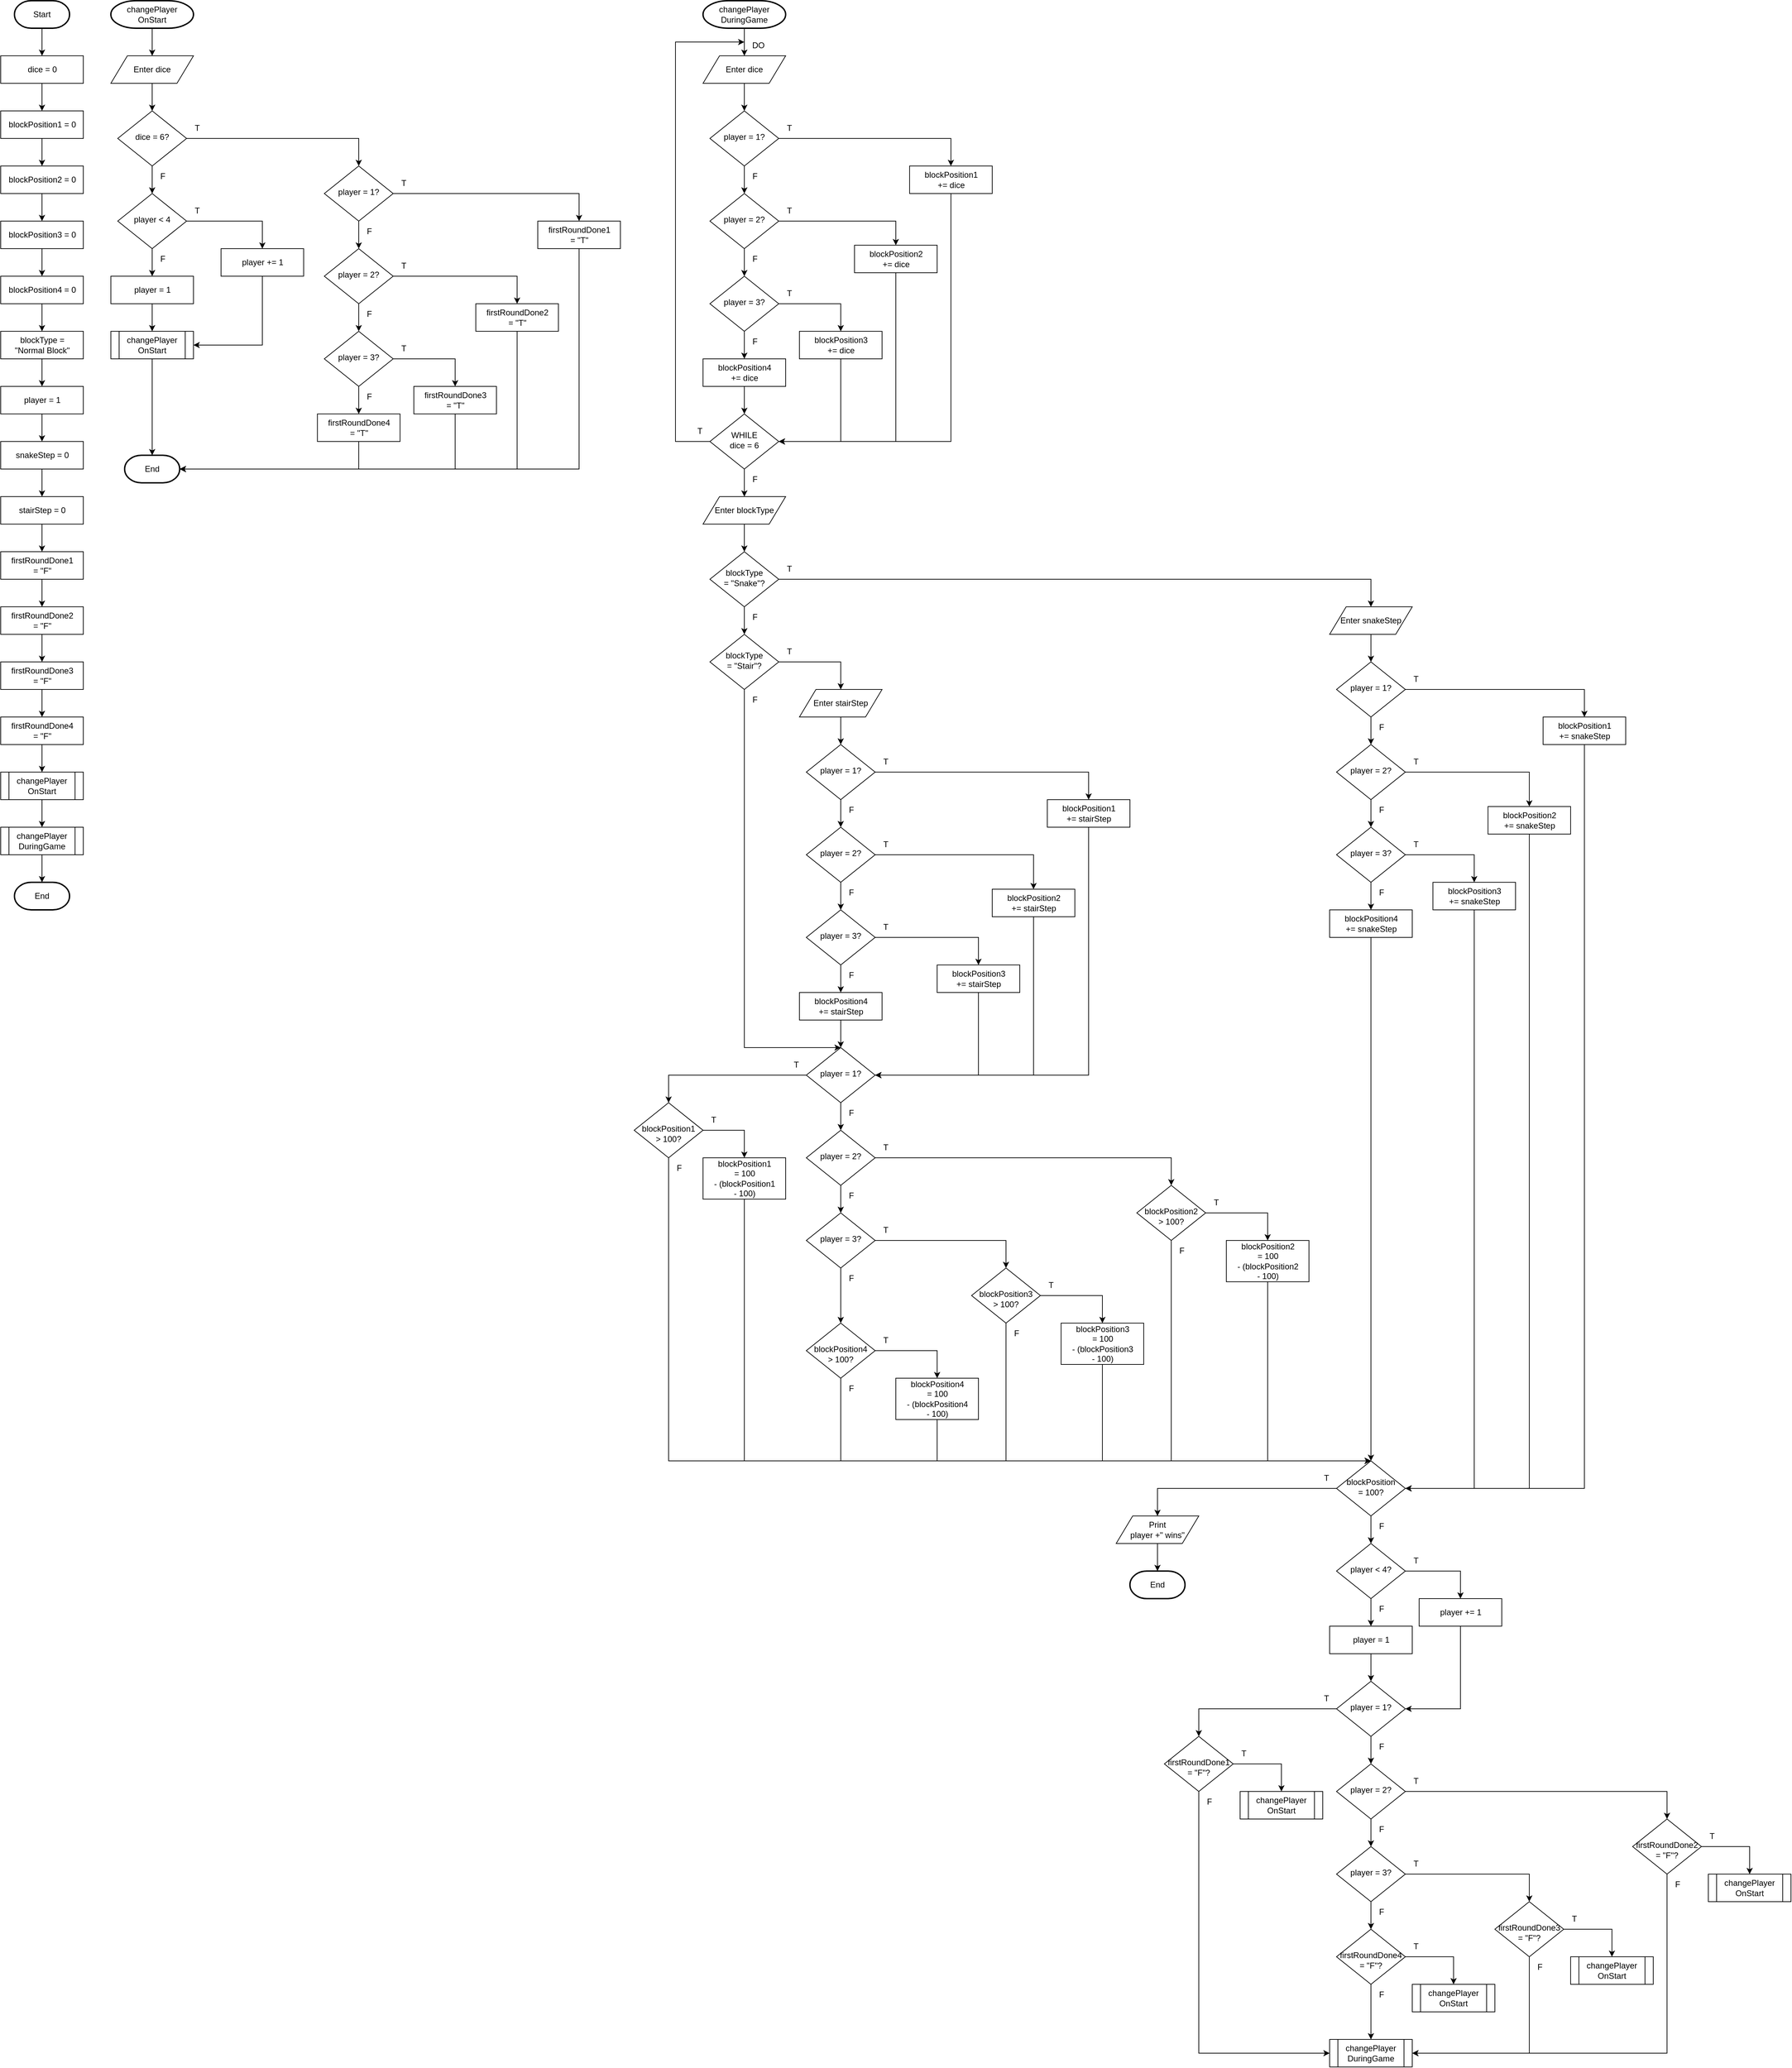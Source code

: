 <mxfile version="20.8.10" type="device" pages="2"><diagram name="Flowchart" id="19Csondb6nhIQcR5MGjA"><mxGraphModel dx="3000" dy="1546" grid="1" gridSize="10" guides="1" tooltips="1" connect="1" arrows="1" fold="1" page="1" pageScale="1" pageWidth="850" pageHeight="1100" math="0" shadow="0"><root><mxCell id="MKxcj3FVnMyCdsUwy8qY-0"/><mxCell id="MKxcj3FVnMyCdsUwy8qY-1" parent="MKxcj3FVnMyCdsUwy8qY-0"/><mxCell id="QtqYYUnvezANAWLKQ34m-255" style="edgeStyle=orthogonalEdgeStyle;rounded=0;orthogonalLoop=1;jettySize=auto;html=1;exitX=0.5;exitY=1;exitDx=0;exitDy=0;entryX=0.5;entryY=0;entryDx=0;entryDy=0;" edge="1" parent="MKxcj3FVnMyCdsUwy8qY-1" source="MKxcj3FVnMyCdsUwy8qY-2" target="MKxcj3FVnMyCdsUwy8qY-8"><mxGeometry relative="1" as="geometry"/></mxCell><mxCell id="MKxcj3FVnMyCdsUwy8qY-2" value="dice = 0" style="html=1;dashed=0;whitespace=wrap;" vertex="1" parent="MKxcj3FVnMyCdsUwy8qY-1"><mxGeometry x="40" y="120" width="120" height="40" as="geometry"/></mxCell><mxCell id="MKxcj3FVnMyCdsUwy8qY-4" style="edgeStyle=orthogonalEdgeStyle;rounded=0;orthogonalLoop=1;jettySize=auto;html=1;exitX=0.5;exitY=1;exitDx=0;exitDy=0;exitPerimeter=0;entryX=0.5;entryY=0;entryDx=0;entryDy=0;" edge="1" parent="MKxcj3FVnMyCdsUwy8qY-1" source="MKxcj3FVnMyCdsUwy8qY-5" target="MKxcj3FVnMyCdsUwy8qY-2"><mxGeometry relative="1" as="geometry"/></mxCell><mxCell id="MKxcj3FVnMyCdsUwy8qY-5" value="Start" style="strokeWidth=2;html=1;shape=mxgraph.flowchart.terminator;whiteSpace=wrap;" vertex="1" parent="MKxcj3FVnMyCdsUwy8qY-1"><mxGeometry x="60" y="40" width="80" height="40" as="geometry"/></mxCell><mxCell id="MKxcj3FVnMyCdsUwy8qY-6" value="End" style="strokeWidth=2;html=1;shape=mxgraph.flowchart.terminator;whiteSpace=wrap;" vertex="1" parent="MKxcj3FVnMyCdsUwy8qY-1"><mxGeometry x="60" y="1320" width="80" height="40" as="geometry"/></mxCell><mxCell id="QtqYYUnvezANAWLKQ34m-31" style="edgeStyle=orthogonalEdgeStyle;rounded=0;orthogonalLoop=1;jettySize=auto;html=1;exitX=1;exitY=0.5;exitDx=0;exitDy=0;entryX=0.5;entryY=0;entryDx=0;entryDy=0;" edge="1" parent="MKxcj3FVnMyCdsUwy8qY-1" source="MKxcj3FVnMyCdsUwy8qY-7" target="QtqYYUnvezANAWLKQ34m-28"><mxGeometry relative="1" as="geometry"/></mxCell><mxCell id="QtqYYUnvezANAWLKQ34m-38" style="edgeStyle=orthogonalEdgeStyle;rounded=0;orthogonalLoop=1;jettySize=auto;html=1;exitX=0.5;exitY=1;exitDx=0;exitDy=0;entryX=0.5;entryY=0;entryDx=0;entryDy=0;" edge="1" parent="MKxcj3FVnMyCdsUwy8qY-1" source="MKxcj3FVnMyCdsUwy8qY-7" target="QtqYYUnvezANAWLKQ34m-35"><mxGeometry relative="1" as="geometry"/></mxCell><mxCell id="MKxcj3FVnMyCdsUwy8qY-7" value="player = 1?" style="rhombus;whiteSpace=wrap;html=1;shadow=0;fontFamily=Helvetica;fontSize=12;align=center;strokeWidth=1;spacing=6;spacingTop=-4;" vertex="1" parent="MKxcj3FVnMyCdsUwy8qY-1"><mxGeometry x="510" y="280" width="100" height="80" as="geometry"/></mxCell><mxCell id="QtqYYUnvezANAWLKQ34m-256" style="edgeStyle=orthogonalEdgeStyle;rounded=0;orthogonalLoop=1;jettySize=auto;html=1;exitX=0.5;exitY=1;exitDx=0;exitDy=0;entryX=0.5;entryY=0;entryDx=0;entryDy=0;" edge="1" parent="MKxcj3FVnMyCdsUwy8qY-1" source="MKxcj3FVnMyCdsUwy8qY-8" target="MKxcj3FVnMyCdsUwy8qY-14"><mxGeometry relative="1" as="geometry"/></mxCell><mxCell id="MKxcj3FVnMyCdsUwy8qY-8" value="blockPosition1 = 0" style="html=1;dashed=0;whitespace=wrap;" vertex="1" parent="MKxcj3FVnMyCdsUwy8qY-1"><mxGeometry x="40" y="200" width="120" height="40" as="geometry"/></mxCell><mxCell id="QtqYYUnvezANAWLKQ34m-260" style="edgeStyle=orthogonalEdgeStyle;rounded=0;orthogonalLoop=1;jettySize=auto;html=1;exitX=0.5;exitY=1;exitDx=0;exitDy=0;entryX=0.5;entryY=0;entryDx=0;entryDy=0;" edge="1" parent="MKxcj3FVnMyCdsUwy8qY-1" source="MKxcj3FVnMyCdsUwy8qY-9" target="MKxcj3FVnMyCdsUwy8qY-10"><mxGeometry relative="1" as="geometry"/></mxCell><mxCell id="MKxcj3FVnMyCdsUwy8qY-9" value="blockType =&lt;br&gt;&quot;Normal Block&quot;" style="html=1;dashed=0;whitespace=wrap;" vertex="1" parent="MKxcj3FVnMyCdsUwy8qY-1"><mxGeometry x="40" y="520" width="120" height="40" as="geometry"/></mxCell><mxCell id="QtqYYUnvezANAWLKQ34m-261" style="edgeStyle=orthogonalEdgeStyle;rounded=0;orthogonalLoop=1;jettySize=auto;html=1;exitX=0.5;exitY=1;exitDx=0;exitDy=0;entryX=0.5;entryY=0;entryDx=0;entryDy=0;" edge="1" parent="MKxcj3FVnMyCdsUwy8qY-1" source="MKxcj3FVnMyCdsUwy8qY-10" target="MKxcj3FVnMyCdsUwy8qY-11"><mxGeometry relative="1" as="geometry"/></mxCell><mxCell id="MKxcj3FVnMyCdsUwy8qY-10" value="player = 1" style="html=1;dashed=0;whitespace=wrap;" vertex="1" parent="MKxcj3FVnMyCdsUwy8qY-1"><mxGeometry x="40" y="600" width="120" height="40" as="geometry"/></mxCell><mxCell id="QtqYYUnvezANAWLKQ34m-262" style="edgeStyle=orthogonalEdgeStyle;rounded=0;orthogonalLoop=1;jettySize=auto;html=1;exitX=0.5;exitY=1;exitDx=0;exitDy=0;entryX=0.5;entryY=0;entryDx=0;entryDy=0;" edge="1" parent="MKxcj3FVnMyCdsUwy8qY-1" source="MKxcj3FVnMyCdsUwy8qY-11" target="MKxcj3FVnMyCdsUwy8qY-12"><mxGeometry relative="1" as="geometry"/></mxCell><mxCell id="MKxcj3FVnMyCdsUwy8qY-11" value="snakeStep = 0" style="html=1;dashed=0;whitespace=wrap;" vertex="1" parent="MKxcj3FVnMyCdsUwy8qY-1"><mxGeometry x="40" y="680" width="120" height="40" as="geometry"/></mxCell><mxCell id="QtqYYUnvezANAWLKQ34m-263" style="edgeStyle=orthogonalEdgeStyle;rounded=0;orthogonalLoop=1;jettySize=auto;html=1;exitX=0.5;exitY=1;exitDx=0;exitDy=0;entryX=0.5;entryY=0;entryDx=0;entryDy=0;" edge="1" parent="MKxcj3FVnMyCdsUwy8qY-1" source="MKxcj3FVnMyCdsUwy8qY-12" target="MKxcj3FVnMyCdsUwy8qY-13"><mxGeometry relative="1" as="geometry"/></mxCell><mxCell id="MKxcj3FVnMyCdsUwy8qY-12" value="stairStep = 0" style="html=1;dashed=0;whitespace=wrap;" vertex="1" parent="MKxcj3FVnMyCdsUwy8qY-1"><mxGeometry x="40" y="760" width="120" height="40" as="geometry"/></mxCell><mxCell id="QtqYYUnvezANAWLKQ34m-264" style="edgeStyle=orthogonalEdgeStyle;rounded=0;orthogonalLoop=1;jettySize=auto;html=1;exitX=0.5;exitY=1;exitDx=0;exitDy=0;entryX=0.5;entryY=0;entryDx=0;entryDy=0;" edge="1" parent="MKxcj3FVnMyCdsUwy8qY-1" source="MKxcj3FVnMyCdsUwy8qY-13" target="MKxcj3FVnMyCdsUwy8qY-17"><mxGeometry relative="1" as="geometry"/></mxCell><mxCell id="MKxcj3FVnMyCdsUwy8qY-13" value="firstRoundDone1&lt;br&gt;= &quot;F&quot;" style="html=1;dashed=0;whitespace=wrap;" vertex="1" parent="MKxcj3FVnMyCdsUwy8qY-1"><mxGeometry x="40" y="840" width="120" height="40" as="geometry"/></mxCell><mxCell id="QtqYYUnvezANAWLKQ34m-257" style="edgeStyle=orthogonalEdgeStyle;rounded=0;orthogonalLoop=1;jettySize=auto;html=1;exitX=0.5;exitY=1;exitDx=0;exitDy=0;entryX=0.5;entryY=0;entryDx=0;entryDy=0;" edge="1" parent="MKxcj3FVnMyCdsUwy8qY-1" source="MKxcj3FVnMyCdsUwy8qY-14" target="MKxcj3FVnMyCdsUwy8qY-15"><mxGeometry relative="1" as="geometry"/></mxCell><mxCell id="MKxcj3FVnMyCdsUwy8qY-14" value="blockPosition2 = 0" style="html=1;dashed=0;whitespace=wrap;" vertex="1" parent="MKxcj3FVnMyCdsUwy8qY-1"><mxGeometry x="40" y="280" width="120" height="40" as="geometry"/></mxCell><mxCell id="QtqYYUnvezANAWLKQ34m-258" style="edgeStyle=orthogonalEdgeStyle;rounded=0;orthogonalLoop=1;jettySize=auto;html=1;exitX=0.5;exitY=1;exitDx=0;exitDy=0;entryX=0.5;entryY=0;entryDx=0;entryDy=0;" edge="1" parent="MKxcj3FVnMyCdsUwy8qY-1" source="MKxcj3FVnMyCdsUwy8qY-15" target="MKxcj3FVnMyCdsUwy8qY-16"><mxGeometry relative="1" as="geometry"/></mxCell><mxCell id="MKxcj3FVnMyCdsUwy8qY-15" value="blockPosition3 = 0" style="html=1;dashed=0;whitespace=wrap;" vertex="1" parent="MKxcj3FVnMyCdsUwy8qY-1"><mxGeometry x="40" y="360" width="120" height="40" as="geometry"/></mxCell><mxCell id="QtqYYUnvezANAWLKQ34m-259" style="edgeStyle=orthogonalEdgeStyle;rounded=0;orthogonalLoop=1;jettySize=auto;html=1;exitX=0.5;exitY=1;exitDx=0;exitDy=0;" edge="1" parent="MKxcj3FVnMyCdsUwy8qY-1" source="MKxcj3FVnMyCdsUwy8qY-16" target="MKxcj3FVnMyCdsUwy8qY-9"><mxGeometry relative="1" as="geometry"/></mxCell><mxCell id="MKxcj3FVnMyCdsUwy8qY-16" value="blockPosition4 = 0" style="html=1;dashed=0;whitespace=wrap;" vertex="1" parent="MKxcj3FVnMyCdsUwy8qY-1"><mxGeometry x="40" y="440" width="120" height="40" as="geometry"/></mxCell><mxCell id="QtqYYUnvezANAWLKQ34m-265" style="edgeStyle=orthogonalEdgeStyle;rounded=0;orthogonalLoop=1;jettySize=auto;html=1;exitX=0.5;exitY=1;exitDx=0;exitDy=0;entryX=0.5;entryY=0;entryDx=0;entryDy=0;" edge="1" parent="MKxcj3FVnMyCdsUwy8qY-1" source="MKxcj3FVnMyCdsUwy8qY-17" target="MKxcj3FVnMyCdsUwy8qY-18"><mxGeometry relative="1" as="geometry"/></mxCell><mxCell id="MKxcj3FVnMyCdsUwy8qY-17" value="firstRoundDone2&lt;br&gt;= &quot;F&quot;" style="html=1;dashed=0;whitespace=wrap;" vertex="1" parent="MKxcj3FVnMyCdsUwy8qY-1"><mxGeometry x="40" y="920" width="120" height="40" as="geometry"/></mxCell><mxCell id="QtqYYUnvezANAWLKQ34m-266" style="edgeStyle=orthogonalEdgeStyle;rounded=0;orthogonalLoop=1;jettySize=auto;html=1;exitX=0.5;exitY=1;exitDx=0;exitDy=0;entryX=0.5;entryY=0;entryDx=0;entryDy=0;" edge="1" parent="MKxcj3FVnMyCdsUwy8qY-1" source="MKxcj3FVnMyCdsUwy8qY-18" target="MKxcj3FVnMyCdsUwy8qY-19"><mxGeometry relative="1" as="geometry"/></mxCell><mxCell id="MKxcj3FVnMyCdsUwy8qY-18" value="firstRoundDone3&lt;br&gt;= &quot;F&quot;" style="html=1;dashed=0;whitespace=wrap;" vertex="1" parent="MKxcj3FVnMyCdsUwy8qY-1"><mxGeometry x="40" y="1000" width="120" height="40" as="geometry"/></mxCell><mxCell id="QtqYYUnvezANAWLKQ34m-267" style="edgeStyle=orthogonalEdgeStyle;rounded=0;orthogonalLoop=1;jettySize=auto;html=1;exitX=0.5;exitY=1;exitDx=0;exitDy=0;entryX=0.5;entryY=0;entryDx=0;entryDy=0;" edge="1" parent="MKxcj3FVnMyCdsUwy8qY-1" source="MKxcj3FVnMyCdsUwy8qY-19" target="QtqYYUnvezANAWLKQ34m-1"><mxGeometry relative="1" as="geometry"/></mxCell><mxCell id="MKxcj3FVnMyCdsUwy8qY-19" value="firstRoundDone4&lt;br&gt;= &quot;F&quot;" style="html=1;dashed=0;whitespace=wrap;" vertex="1" parent="MKxcj3FVnMyCdsUwy8qY-1"><mxGeometry x="40" y="1080" width="120" height="40" as="geometry"/></mxCell><mxCell id="QtqYYUnvezANAWLKQ34m-268" style="edgeStyle=orthogonalEdgeStyle;rounded=0;orthogonalLoop=1;jettySize=auto;html=1;exitX=0.5;exitY=1;exitDx=0;exitDy=0;entryX=0.5;entryY=0;entryDx=0;entryDy=0;" edge="1" parent="MKxcj3FVnMyCdsUwy8qY-1" source="QtqYYUnvezANAWLKQ34m-1" target="QtqYYUnvezANAWLKQ34m-3"><mxGeometry relative="1" as="geometry"/></mxCell><mxCell id="QtqYYUnvezANAWLKQ34m-1" value="changePlayer&lt;br&gt;OnStart" style="shape=process;whiteSpace=wrap;html=1;backgroundOutline=1;" vertex="1" parent="MKxcj3FVnMyCdsUwy8qY-1"><mxGeometry x="40" y="1160" width="120" height="40" as="geometry"/></mxCell><mxCell id="QtqYYUnvezANAWLKQ34m-91" style="edgeStyle=orthogonalEdgeStyle;rounded=0;orthogonalLoop=1;jettySize=auto;html=1;exitX=0.5;exitY=1;exitDx=0;exitDy=0;entryX=0.5;entryY=0;entryDx=0;entryDy=0;entryPerimeter=0;" edge="1" parent="MKxcj3FVnMyCdsUwy8qY-1" source="QtqYYUnvezANAWLKQ34m-3" target="MKxcj3FVnMyCdsUwy8qY-6"><mxGeometry relative="1" as="geometry"/></mxCell><mxCell id="QtqYYUnvezANAWLKQ34m-3" value="changePlayer&lt;br&gt;DuringGame" style="shape=process;whiteSpace=wrap;html=1;backgroundOutline=1;" vertex="1" parent="MKxcj3FVnMyCdsUwy8qY-1"><mxGeometry x="40" y="1240" width="120" height="40" as="geometry"/></mxCell><mxCell id="QtqYYUnvezANAWLKQ34m-8" style="edgeStyle=orthogonalEdgeStyle;rounded=0;orthogonalLoop=1;jettySize=auto;html=1;exitX=0.5;exitY=1;exitDx=0;exitDy=0;exitPerimeter=0;entryX=0.5;entryY=0;entryDx=0;entryDy=0;" edge="1" parent="MKxcj3FVnMyCdsUwy8qY-1" source="QtqYYUnvezANAWLKQ34m-4" target="QtqYYUnvezANAWLKQ34m-5"><mxGeometry relative="1" as="geometry"/></mxCell><mxCell id="QtqYYUnvezANAWLKQ34m-4" value="changePlayer&lt;br style=&quot;border-color: var(--border-color);&quot;&gt;OnStart" style="strokeWidth=2;html=1;shape=mxgraph.flowchart.terminator;whiteSpace=wrap;" vertex="1" parent="MKxcj3FVnMyCdsUwy8qY-1"><mxGeometry x="200" y="40" width="120" height="40" as="geometry"/></mxCell><mxCell id="QtqYYUnvezANAWLKQ34m-7" style="edgeStyle=orthogonalEdgeStyle;rounded=0;orthogonalLoop=1;jettySize=auto;html=1;exitX=0.5;exitY=1;exitDx=0;exitDy=0;entryX=0.5;entryY=0;entryDx=0;entryDy=0;" edge="1" parent="MKxcj3FVnMyCdsUwy8qY-1" source="QtqYYUnvezANAWLKQ34m-5" target="QtqYYUnvezANAWLKQ34m-6"><mxGeometry relative="1" as="geometry"/></mxCell><mxCell id="QtqYYUnvezANAWLKQ34m-5" value="Enter dice" style="shape=parallelogram;perimeter=parallelogramPerimeter;whiteSpace=wrap;html=1;dashed=0;" vertex="1" parent="MKxcj3FVnMyCdsUwy8qY-1"><mxGeometry x="200" y="120" width="120" height="40" as="geometry"/></mxCell><mxCell id="QtqYYUnvezANAWLKQ34m-9" style="edgeStyle=orthogonalEdgeStyle;rounded=0;orthogonalLoop=1;jettySize=auto;html=1;exitX=1;exitY=0.5;exitDx=0;exitDy=0;entryX=0.5;entryY=0;entryDx=0;entryDy=0;" edge="1" parent="MKxcj3FVnMyCdsUwy8qY-1" source="QtqYYUnvezANAWLKQ34m-6" target="MKxcj3FVnMyCdsUwy8qY-7"><mxGeometry relative="1" as="geometry"/></mxCell><mxCell id="QtqYYUnvezANAWLKQ34m-11" style="edgeStyle=orthogonalEdgeStyle;rounded=0;orthogonalLoop=1;jettySize=auto;html=1;exitX=0.5;exitY=1;exitDx=0;exitDy=0;entryX=0.5;entryY=0;entryDx=0;entryDy=0;" edge="1" parent="MKxcj3FVnMyCdsUwy8qY-1" source="QtqYYUnvezANAWLKQ34m-6" target="QtqYYUnvezANAWLKQ34m-10"><mxGeometry relative="1" as="geometry"/></mxCell><mxCell id="QtqYYUnvezANAWLKQ34m-6" value="dice = 6?" style="rhombus;whiteSpace=wrap;html=1;shadow=0;fontFamily=Helvetica;fontSize=12;align=center;strokeWidth=1;spacing=6;spacingTop=-4;" vertex="1" parent="MKxcj3FVnMyCdsUwy8qY-1"><mxGeometry x="210" y="200" width="100" height="80" as="geometry"/></mxCell><mxCell id="QtqYYUnvezANAWLKQ34m-15" style="edgeStyle=orthogonalEdgeStyle;rounded=0;orthogonalLoop=1;jettySize=auto;html=1;exitX=1;exitY=0.5;exitDx=0;exitDy=0;entryX=0.5;entryY=0;entryDx=0;entryDy=0;" edge="1" parent="MKxcj3FVnMyCdsUwy8qY-1" source="QtqYYUnvezANAWLKQ34m-10" target="QtqYYUnvezANAWLKQ34m-17"><mxGeometry relative="1" as="geometry"><mxPoint x="490" y="370" as="targetPoint"/></mxGeometry></mxCell><mxCell id="QtqYYUnvezANAWLKQ34m-19" style="edgeStyle=orthogonalEdgeStyle;rounded=0;orthogonalLoop=1;jettySize=auto;html=1;exitX=0.5;exitY=1;exitDx=0;exitDy=0;entryX=0.5;entryY=0;entryDx=0;entryDy=0;" edge="1" parent="MKxcj3FVnMyCdsUwy8qY-1" source="QtqYYUnvezANAWLKQ34m-10" target="QtqYYUnvezANAWLKQ34m-18"><mxGeometry relative="1" as="geometry"/></mxCell><mxCell id="QtqYYUnvezANAWLKQ34m-10" value="player &amp;lt; 4" style="rhombus;whiteSpace=wrap;html=1;shadow=0;fontFamily=Helvetica;fontSize=12;align=center;strokeWidth=1;spacing=6;spacingTop=-4;" vertex="1" parent="MKxcj3FVnMyCdsUwy8qY-1"><mxGeometry x="210" y="320" width="100" height="80" as="geometry"/></mxCell><mxCell id="QtqYYUnvezANAWLKQ34m-12" value="T" style="text;html=1;align=center;verticalAlign=middle;resizable=0;points=[];autosize=1;strokeColor=none;fillColor=none;" vertex="1" parent="MKxcj3FVnMyCdsUwy8qY-1"><mxGeometry x="310" y="210" width="30" height="30" as="geometry"/></mxCell><mxCell id="QtqYYUnvezANAWLKQ34m-13" value="F" style="text;html=1;align=center;verticalAlign=middle;resizable=0;points=[];autosize=1;strokeColor=none;fillColor=none;" vertex="1" parent="MKxcj3FVnMyCdsUwy8qY-1"><mxGeometry x="260" y="280" width="30" height="30" as="geometry"/></mxCell><mxCell id="QtqYYUnvezANAWLKQ34m-16" value="T" style="text;html=1;align=center;verticalAlign=middle;resizable=0;points=[];autosize=1;strokeColor=none;fillColor=none;" vertex="1" parent="MKxcj3FVnMyCdsUwy8qY-1"><mxGeometry x="310" y="330" width="30" height="30" as="geometry"/></mxCell><mxCell id="QtqYYUnvezANAWLKQ34m-24" style="edgeStyle=orthogonalEdgeStyle;rounded=0;orthogonalLoop=1;jettySize=auto;html=1;exitX=0.5;exitY=1;exitDx=0;exitDy=0;entryX=1;entryY=0.5;entryDx=0;entryDy=0;" edge="1" parent="MKxcj3FVnMyCdsUwy8qY-1" source="QtqYYUnvezANAWLKQ34m-17" target="QtqYYUnvezANAWLKQ34m-21"><mxGeometry relative="1" as="geometry"/></mxCell><mxCell id="QtqYYUnvezANAWLKQ34m-17" value="player += 1" style="html=1;dashed=0;whitespace=wrap;" vertex="1" parent="MKxcj3FVnMyCdsUwy8qY-1"><mxGeometry x="360" y="400" width="120" height="40" as="geometry"/></mxCell><mxCell id="QtqYYUnvezANAWLKQ34m-22" style="edgeStyle=orthogonalEdgeStyle;rounded=0;orthogonalLoop=1;jettySize=auto;html=1;exitX=0.5;exitY=1;exitDx=0;exitDy=0;entryX=0.5;entryY=0;entryDx=0;entryDy=0;" edge="1" parent="MKxcj3FVnMyCdsUwy8qY-1" source="QtqYYUnvezANAWLKQ34m-18" target="QtqYYUnvezANAWLKQ34m-21"><mxGeometry relative="1" as="geometry"/></mxCell><mxCell id="QtqYYUnvezANAWLKQ34m-18" value="player = 1" style="html=1;dashed=0;whitespace=wrap;" vertex="1" parent="MKxcj3FVnMyCdsUwy8qY-1"><mxGeometry x="200" y="440" width="120" height="40" as="geometry"/></mxCell><mxCell id="QtqYYUnvezANAWLKQ34m-20" value="F" style="text;html=1;align=center;verticalAlign=middle;resizable=0;points=[];autosize=1;strokeColor=none;fillColor=none;" vertex="1" parent="MKxcj3FVnMyCdsUwy8qY-1"><mxGeometry x="260" y="400" width="30" height="30" as="geometry"/></mxCell><mxCell id="QtqYYUnvezANAWLKQ34m-26" style="edgeStyle=orthogonalEdgeStyle;rounded=0;orthogonalLoop=1;jettySize=auto;html=1;exitX=0.5;exitY=1;exitDx=0;exitDy=0;entryX=0.5;entryY=0;entryDx=0;entryDy=0;entryPerimeter=0;" edge="1" parent="MKxcj3FVnMyCdsUwy8qY-1" source="QtqYYUnvezANAWLKQ34m-21" target="QtqYYUnvezANAWLKQ34m-25"><mxGeometry relative="1" as="geometry"/></mxCell><mxCell id="QtqYYUnvezANAWLKQ34m-21" value="changePlayer&lt;br&gt;OnStart" style="shape=process;whiteSpace=wrap;html=1;backgroundOutline=1;" vertex="1" parent="MKxcj3FVnMyCdsUwy8qY-1"><mxGeometry x="200" y="520" width="120" height="40" as="geometry"/></mxCell><mxCell id="QtqYYUnvezANAWLKQ34m-25" value="End" style="strokeWidth=2;html=1;shape=mxgraph.flowchart.terminator;whiteSpace=wrap;" vertex="1" parent="MKxcj3FVnMyCdsUwy8qY-1"><mxGeometry x="220" y="700" width="80" height="40" as="geometry"/></mxCell><mxCell id="QtqYYUnvezANAWLKQ34m-52" style="edgeStyle=orthogonalEdgeStyle;rounded=0;orthogonalLoop=1;jettySize=auto;html=1;exitX=0.5;exitY=1;exitDx=0;exitDy=0;entryX=1;entryY=0.5;entryDx=0;entryDy=0;entryPerimeter=0;" edge="1" parent="MKxcj3FVnMyCdsUwy8qY-1" source="QtqYYUnvezANAWLKQ34m-28" target="QtqYYUnvezANAWLKQ34m-25"><mxGeometry relative="1" as="geometry"/></mxCell><mxCell id="QtqYYUnvezANAWLKQ34m-28" value="firstRoundDone1&lt;br&gt;= &quot;T&quot;" style="html=1;dashed=0;whitespace=wrap;" vertex="1" parent="MKxcj3FVnMyCdsUwy8qY-1"><mxGeometry x="820" y="360" width="120" height="40" as="geometry"/></mxCell><mxCell id="QtqYYUnvezANAWLKQ34m-30" value="T" style="text;html=1;align=center;verticalAlign=middle;resizable=0;points=[];autosize=1;strokeColor=none;fillColor=none;" vertex="1" parent="MKxcj3FVnMyCdsUwy8qY-1"><mxGeometry x="610" y="290" width="30" height="30" as="geometry"/></mxCell><mxCell id="QtqYYUnvezANAWLKQ34m-34" style="edgeStyle=orthogonalEdgeStyle;rounded=0;orthogonalLoop=1;jettySize=auto;html=1;exitX=1;exitY=0.5;exitDx=0;exitDy=0;entryX=0.5;entryY=0;entryDx=0;entryDy=0;" edge="1" parent="MKxcj3FVnMyCdsUwy8qY-1" source="QtqYYUnvezANAWLKQ34m-35" target="QtqYYUnvezANAWLKQ34m-36"><mxGeometry relative="1" as="geometry"/></mxCell><mxCell id="QtqYYUnvezANAWLKQ34m-46" style="edgeStyle=orthogonalEdgeStyle;rounded=0;orthogonalLoop=1;jettySize=auto;html=1;exitX=0.5;exitY=1;exitDx=0;exitDy=0;entryX=0.5;entryY=0;entryDx=0;entryDy=0;" edge="1" parent="MKxcj3FVnMyCdsUwy8qY-1" source="QtqYYUnvezANAWLKQ34m-35" target="QtqYYUnvezANAWLKQ34m-42"><mxGeometry relative="1" as="geometry"/></mxCell><mxCell id="QtqYYUnvezANAWLKQ34m-35" value="player = 2?" style="rhombus;whiteSpace=wrap;html=1;shadow=0;fontFamily=Helvetica;fontSize=12;align=center;strokeWidth=1;spacing=6;spacingTop=-4;" vertex="1" parent="MKxcj3FVnMyCdsUwy8qY-1"><mxGeometry x="510" y="400" width="100" height="80" as="geometry"/></mxCell><mxCell id="QtqYYUnvezANAWLKQ34m-51" style="edgeStyle=orthogonalEdgeStyle;rounded=0;orthogonalLoop=1;jettySize=auto;html=1;exitX=0.5;exitY=1;exitDx=0;exitDy=0;entryX=1;entryY=0.5;entryDx=0;entryDy=0;entryPerimeter=0;" edge="1" parent="MKxcj3FVnMyCdsUwy8qY-1" source="QtqYYUnvezANAWLKQ34m-36" target="QtqYYUnvezANAWLKQ34m-25"><mxGeometry relative="1" as="geometry"/></mxCell><mxCell id="QtqYYUnvezANAWLKQ34m-36" value="firstRoundDone2&lt;br&gt;= &quot;T&quot;" style="html=1;dashed=0;whitespace=wrap;" vertex="1" parent="MKxcj3FVnMyCdsUwy8qY-1"><mxGeometry x="730" y="480" width="120" height="40" as="geometry"/></mxCell><mxCell id="QtqYYUnvezANAWLKQ34m-37" value="T" style="text;html=1;align=center;verticalAlign=middle;resizable=0;points=[];autosize=1;strokeColor=none;fillColor=none;" vertex="1" parent="MKxcj3FVnMyCdsUwy8qY-1"><mxGeometry x="610" y="410" width="30" height="30" as="geometry"/></mxCell><mxCell id="QtqYYUnvezANAWLKQ34m-39" value="F" style="text;html=1;align=center;verticalAlign=middle;resizable=0;points=[];autosize=1;strokeColor=none;fillColor=none;" vertex="1" parent="MKxcj3FVnMyCdsUwy8qY-1"><mxGeometry x="560" y="360" width="30" height="30" as="geometry"/></mxCell><mxCell id="QtqYYUnvezANAWLKQ34m-40" style="edgeStyle=orthogonalEdgeStyle;rounded=0;orthogonalLoop=1;jettySize=auto;html=1;exitX=1;exitY=0.5;exitDx=0;exitDy=0;entryX=0.5;entryY=0;entryDx=0;entryDy=0;" edge="1" parent="MKxcj3FVnMyCdsUwy8qY-1" source="QtqYYUnvezANAWLKQ34m-42" target="QtqYYUnvezANAWLKQ34m-43"><mxGeometry relative="1" as="geometry"/></mxCell><mxCell id="QtqYYUnvezANAWLKQ34m-41" style="edgeStyle=orthogonalEdgeStyle;rounded=0;orthogonalLoop=1;jettySize=auto;html=1;exitX=0.5;exitY=1;exitDx=0;exitDy=0;entryX=0.5;entryY=0;entryDx=0;entryDy=0;" edge="1" parent="MKxcj3FVnMyCdsUwy8qY-1" source="QtqYYUnvezANAWLKQ34m-42" target="QtqYYUnvezANAWLKQ34m-47"><mxGeometry relative="1" as="geometry"><mxPoint x="560" y="680" as="targetPoint"/></mxGeometry></mxCell><mxCell id="QtqYYUnvezANAWLKQ34m-42" value="player = 3?" style="rhombus;whiteSpace=wrap;html=1;shadow=0;fontFamily=Helvetica;fontSize=12;align=center;strokeWidth=1;spacing=6;spacingTop=-4;" vertex="1" parent="MKxcj3FVnMyCdsUwy8qY-1"><mxGeometry x="510" y="520" width="100" height="80" as="geometry"/></mxCell><mxCell id="QtqYYUnvezANAWLKQ34m-50" style="edgeStyle=orthogonalEdgeStyle;rounded=0;orthogonalLoop=1;jettySize=auto;html=1;exitX=0.5;exitY=1;exitDx=0;exitDy=0;entryX=1;entryY=0.5;entryDx=0;entryDy=0;entryPerimeter=0;" edge="1" parent="MKxcj3FVnMyCdsUwy8qY-1" source="QtqYYUnvezANAWLKQ34m-43" target="QtqYYUnvezANAWLKQ34m-25"><mxGeometry relative="1" as="geometry"/></mxCell><mxCell id="QtqYYUnvezANAWLKQ34m-43" value="firstRoundDone3&lt;br&gt;= &quot;T&quot;" style="html=1;dashed=0;whitespace=wrap;" vertex="1" parent="MKxcj3FVnMyCdsUwy8qY-1"><mxGeometry x="640" y="600" width="120" height="40" as="geometry"/></mxCell><mxCell id="QtqYYUnvezANAWLKQ34m-44" value="T" style="text;html=1;align=center;verticalAlign=middle;resizable=0;points=[];autosize=1;strokeColor=none;fillColor=none;" vertex="1" parent="MKxcj3FVnMyCdsUwy8qY-1"><mxGeometry x="610" y="530" width="30" height="30" as="geometry"/></mxCell><mxCell id="QtqYYUnvezANAWLKQ34m-45" value="F" style="text;html=1;align=center;verticalAlign=middle;resizable=0;points=[];autosize=1;strokeColor=none;fillColor=none;" vertex="1" parent="MKxcj3FVnMyCdsUwy8qY-1"><mxGeometry x="560" y="600" width="30" height="30" as="geometry"/></mxCell><mxCell id="QtqYYUnvezANAWLKQ34m-49" style="edgeStyle=orthogonalEdgeStyle;rounded=0;orthogonalLoop=1;jettySize=auto;html=1;exitX=0.5;exitY=1;exitDx=0;exitDy=0;entryX=1;entryY=0.5;entryDx=0;entryDy=0;entryPerimeter=0;" edge="1" parent="MKxcj3FVnMyCdsUwy8qY-1" source="QtqYYUnvezANAWLKQ34m-47" target="QtqYYUnvezANAWLKQ34m-25"><mxGeometry relative="1" as="geometry"/></mxCell><mxCell id="QtqYYUnvezANAWLKQ34m-47" value="firstRoundDone4&lt;br&gt;= &quot;T&quot;" style="html=1;dashed=0;whitespace=wrap;" vertex="1" parent="MKxcj3FVnMyCdsUwy8qY-1"><mxGeometry x="500" y="640" width="120" height="40" as="geometry"/></mxCell><mxCell id="QtqYYUnvezANAWLKQ34m-48" value="F" style="text;html=1;align=center;verticalAlign=middle;resizable=0;points=[];autosize=1;strokeColor=none;fillColor=none;" vertex="1" parent="MKxcj3FVnMyCdsUwy8qY-1"><mxGeometry x="560" y="480" width="30" height="30" as="geometry"/></mxCell><mxCell id="QtqYYUnvezANAWLKQ34m-55" style="edgeStyle=orthogonalEdgeStyle;rounded=0;orthogonalLoop=1;jettySize=auto;html=1;exitX=0.5;exitY=1;exitDx=0;exitDy=0;exitPerimeter=0;entryX=0.5;entryY=0;entryDx=0;entryDy=0;" edge="1" parent="MKxcj3FVnMyCdsUwy8qY-1" source="QtqYYUnvezANAWLKQ34m-53" target="QtqYYUnvezANAWLKQ34m-54"><mxGeometry relative="1" as="geometry"/></mxCell><mxCell id="QtqYYUnvezANAWLKQ34m-53" value="changePlayer&lt;br style=&quot;border-color: var(--border-color);&quot;&gt;DuringGame" style="strokeWidth=2;html=1;shape=mxgraph.flowchart.terminator;whiteSpace=wrap;" vertex="1" parent="MKxcj3FVnMyCdsUwy8qY-1"><mxGeometry x="1060" y="40" width="120" height="40" as="geometry"/></mxCell><mxCell id="QtqYYUnvezANAWLKQ34m-57" style="edgeStyle=orthogonalEdgeStyle;rounded=0;orthogonalLoop=1;jettySize=auto;html=1;exitX=0.5;exitY=1;exitDx=0;exitDy=0;entryX=0.5;entryY=0;entryDx=0;entryDy=0;" edge="1" parent="MKxcj3FVnMyCdsUwy8qY-1" source="QtqYYUnvezANAWLKQ34m-54" target="QtqYYUnvezANAWLKQ34m-56"><mxGeometry relative="1" as="geometry"/></mxCell><mxCell id="QtqYYUnvezANAWLKQ34m-54" value="Enter dice" style="shape=parallelogram;perimeter=parallelogramPerimeter;whiteSpace=wrap;html=1;dashed=0;" vertex="1" parent="MKxcj3FVnMyCdsUwy8qY-1"><mxGeometry x="1060" y="120" width="120" height="40" as="geometry"/></mxCell><mxCell id="QtqYYUnvezANAWLKQ34m-59" style="edgeStyle=orthogonalEdgeStyle;rounded=0;orthogonalLoop=1;jettySize=auto;html=1;exitX=1;exitY=0.5;exitDx=0;exitDy=0;entryX=0.5;entryY=0;entryDx=0;entryDy=0;" edge="1" parent="MKxcj3FVnMyCdsUwy8qY-1" source="QtqYYUnvezANAWLKQ34m-56" target="QtqYYUnvezANAWLKQ34m-58"><mxGeometry relative="1" as="geometry"/></mxCell><mxCell id="QtqYYUnvezANAWLKQ34m-62" style="edgeStyle=orthogonalEdgeStyle;rounded=0;orthogonalLoop=1;jettySize=auto;html=1;exitX=0.5;exitY=1;exitDx=0;exitDy=0;entryX=0.5;entryY=0;entryDx=0;entryDy=0;" edge="1" parent="MKxcj3FVnMyCdsUwy8qY-1" source="QtqYYUnvezANAWLKQ34m-56" target="QtqYYUnvezANAWLKQ34m-61"><mxGeometry relative="1" as="geometry"/></mxCell><mxCell id="QtqYYUnvezANAWLKQ34m-56" value="player = 1?" style="rhombus;whiteSpace=wrap;html=1;shadow=0;fontFamily=Helvetica;fontSize=12;align=center;strokeWidth=1;spacing=6;spacingTop=-4;" vertex="1" parent="MKxcj3FVnMyCdsUwy8qY-1"><mxGeometry x="1070" y="200" width="100" height="80" as="geometry"/></mxCell><mxCell id="QtqYYUnvezANAWLKQ34m-80" style="edgeStyle=orthogonalEdgeStyle;rounded=0;orthogonalLoop=1;jettySize=auto;html=1;exitX=0.5;exitY=1;exitDx=0;exitDy=0;entryX=1;entryY=0.5;entryDx=0;entryDy=0;" edge="1" parent="MKxcj3FVnMyCdsUwy8qY-1" source="QtqYYUnvezANAWLKQ34m-58" target="QtqYYUnvezANAWLKQ34m-76"><mxGeometry relative="1" as="geometry"/></mxCell><mxCell id="QtqYYUnvezANAWLKQ34m-58" value="blockPosition1&lt;br&gt;+= dice" style="html=1;dashed=0;whitespace=wrap;" vertex="1" parent="MKxcj3FVnMyCdsUwy8qY-1"><mxGeometry x="1360" y="280" width="120" height="40" as="geometry"/></mxCell><mxCell id="QtqYYUnvezANAWLKQ34m-60" value="T" style="text;html=1;align=center;verticalAlign=middle;resizable=0;points=[];autosize=1;strokeColor=none;fillColor=none;" vertex="1" parent="MKxcj3FVnMyCdsUwy8qY-1"><mxGeometry x="1170" y="210" width="30" height="30" as="geometry"/></mxCell><mxCell id="QtqYYUnvezANAWLKQ34m-65" style="edgeStyle=orthogonalEdgeStyle;rounded=0;orthogonalLoop=1;jettySize=auto;html=1;exitX=1;exitY=0.5;exitDx=0;exitDy=0;entryX=0.5;entryY=0;entryDx=0;entryDy=0;" edge="1" parent="MKxcj3FVnMyCdsUwy8qY-1" source="QtqYYUnvezANAWLKQ34m-61" target="QtqYYUnvezANAWLKQ34m-64"><mxGeometry relative="1" as="geometry"/></mxCell><mxCell id="QtqYYUnvezANAWLKQ34m-73" style="edgeStyle=orthogonalEdgeStyle;rounded=0;orthogonalLoop=1;jettySize=auto;html=1;exitX=0.5;exitY=1;exitDx=0;exitDy=0;entryX=0.5;entryY=0;entryDx=0;entryDy=0;" edge="1" parent="MKxcj3FVnMyCdsUwy8qY-1" source="QtqYYUnvezANAWLKQ34m-61" target="QtqYYUnvezANAWLKQ34m-69"><mxGeometry relative="1" as="geometry"/></mxCell><mxCell id="QtqYYUnvezANAWLKQ34m-61" value="player = 2?" style="rhombus;whiteSpace=wrap;html=1;shadow=0;fontFamily=Helvetica;fontSize=12;align=center;strokeWidth=1;spacing=6;spacingTop=-4;" vertex="1" parent="MKxcj3FVnMyCdsUwy8qY-1"><mxGeometry x="1070" y="320" width="100" height="80" as="geometry"/></mxCell><mxCell id="QtqYYUnvezANAWLKQ34m-63" value="F" style="text;html=1;align=center;verticalAlign=middle;resizable=0;points=[];autosize=1;strokeColor=none;fillColor=none;" vertex="1" parent="MKxcj3FVnMyCdsUwy8qY-1"><mxGeometry x="1120" y="280" width="30" height="30" as="geometry"/></mxCell><mxCell id="QtqYYUnvezANAWLKQ34m-79" style="edgeStyle=orthogonalEdgeStyle;rounded=0;orthogonalLoop=1;jettySize=auto;html=1;exitX=0.5;exitY=1;exitDx=0;exitDy=0;entryX=1;entryY=0.5;entryDx=0;entryDy=0;" edge="1" parent="MKxcj3FVnMyCdsUwy8qY-1" source="QtqYYUnvezANAWLKQ34m-64" target="QtqYYUnvezANAWLKQ34m-76"><mxGeometry relative="1" as="geometry"/></mxCell><mxCell id="QtqYYUnvezANAWLKQ34m-64" value="blockPosition2&lt;br&gt;+= dice" style="html=1;dashed=0;whitespace=wrap;" vertex="1" parent="MKxcj3FVnMyCdsUwy8qY-1"><mxGeometry x="1280" y="395" width="120" height="40" as="geometry"/></mxCell><mxCell id="QtqYYUnvezANAWLKQ34m-66" value="T" style="text;html=1;align=center;verticalAlign=middle;resizable=0;points=[];autosize=1;strokeColor=none;fillColor=none;" vertex="1" parent="MKxcj3FVnMyCdsUwy8qY-1"><mxGeometry x="1170" y="330" width="30" height="30" as="geometry"/></mxCell><mxCell id="QtqYYUnvezANAWLKQ34m-67" style="edgeStyle=orthogonalEdgeStyle;rounded=0;orthogonalLoop=1;jettySize=auto;html=1;exitX=1;exitY=0.5;exitDx=0;exitDy=0;entryX=0.5;entryY=0;entryDx=0;entryDy=0;" edge="1" parent="MKxcj3FVnMyCdsUwy8qY-1" source="QtqYYUnvezANAWLKQ34m-69" target="QtqYYUnvezANAWLKQ34m-70"><mxGeometry relative="1" as="geometry"/></mxCell><mxCell id="QtqYYUnvezANAWLKQ34m-68" style="edgeStyle=orthogonalEdgeStyle;rounded=0;orthogonalLoop=1;jettySize=auto;html=1;exitX=0.5;exitY=1;exitDx=0;exitDy=0;entryX=0.5;entryY=0;entryDx=0;entryDy=0;" edge="1" parent="MKxcj3FVnMyCdsUwy8qY-1" source="QtqYYUnvezANAWLKQ34m-69" target="QtqYYUnvezANAWLKQ34m-75"><mxGeometry relative="1" as="geometry"><mxPoint x="1120" y="560" as="targetPoint"/></mxGeometry></mxCell><mxCell id="QtqYYUnvezANAWLKQ34m-69" value="player = 3?" style="rhombus;whiteSpace=wrap;html=1;shadow=0;fontFamily=Helvetica;fontSize=12;align=center;strokeWidth=1;spacing=6;spacingTop=-4;" vertex="1" parent="MKxcj3FVnMyCdsUwy8qY-1"><mxGeometry x="1070" y="440" width="100" height="80" as="geometry"/></mxCell><mxCell id="QtqYYUnvezANAWLKQ34m-78" style="edgeStyle=orthogonalEdgeStyle;rounded=0;orthogonalLoop=1;jettySize=auto;html=1;exitX=0.5;exitY=1;exitDx=0;exitDy=0;entryX=1;entryY=0.5;entryDx=0;entryDy=0;" edge="1" parent="MKxcj3FVnMyCdsUwy8qY-1" source="QtqYYUnvezANAWLKQ34m-70" target="QtqYYUnvezANAWLKQ34m-76"><mxGeometry relative="1" as="geometry"/></mxCell><mxCell id="QtqYYUnvezANAWLKQ34m-70" value="blockPosition3&lt;br&gt;+= dice" style="html=1;dashed=0;whitespace=wrap;" vertex="1" parent="MKxcj3FVnMyCdsUwy8qY-1"><mxGeometry x="1200" y="520" width="120" height="40" as="geometry"/></mxCell><mxCell id="QtqYYUnvezANAWLKQ34m-71" value="T" style="text;html=1;align=center;verticalAlign=middle;resizable=0;points=[];autosize=1;strokeColor=none;fillColor=none;" vertex="1" parent="MKxcj3FVnMyCdsUwy8qY-1"><mxGeometry x="1170" y="450" width="30" height="30" as="geometry"/></mxCell><mxCell id="QtqYYUnvezANAWLKQ34m-72" value="F" style="text;html=1;align=center;verticalAlign=middle;resizable=0;points=[];autosize=1;strokeColor=none;fillColor=none;" vertex="1" parent="MKxcj3FVnMyCdsUwy8qY-1"><mxGeometry x="1120" y="520" width="30" height="30" as="geometry"/></mxCell><mxCell id="QtqYYUnvezANAWLKQ34m-74" value="F" style="text;html=1;align=center;verticalAlign=middle;resizable=0;points=[];autosize=1;strokeColor=none;fillColor=none;" vertex="1" parent="MKxcj3FVnMyCdsUwy8qY-1"><mxGeometry x="1120" y="400" width="30" height="30" as="geometry"/></mxCell><mxCell id="QtqYYUnvezANAWLKQ34m-77" style="edgeStyle=orthogonalEdgeStyle;rounded=0;orthogonalLoop=1;jettySize=auto;html=1;exitX=0.5;exitY=1;exitDx=0;exitDy=0;entryX=0.5;entryY=0;entryDx=0;entryDy=0;" edge="1" parent="MKxcj3FVnMyCdsUwy8qY-1" source="QtqYYUnvezANAWLKQ34m-75" target="QtqYYUnvezANAWLKQ34m-76"><mxGeometry relative="1" as="geometry"/></mxCell><mxCell id="QtqYYUnvezANAWLKQ34m-75" value="blockPosition4&lt;br&gt;+= dice" style="html=1;dashed=0;whitespace=wrap;" vertex="1" parent="MKxcj3FVnMyCdsUwy8qY-1"><mxGeometry x="1060" y="560" width="120" height="40" as="geometry"/></mxCell><mxCell id="QtqYYUnvezANAWLKQ34m-81" style="edgeStyle=orthogonalEdgeStyle;rounded=0;orthogonalLoop=1;jettySize=auto;html=1;exitX=0;exitY=0.5;exitDx=0;exitDy=0;" edge="1" parent="MKxcj3FVnMyCdsUwy8qY-1" source="QtqYYUnvezANAWLKQ34m-76"><mxGeometry relative="1" as="geometry"><mxPoint x="1120" y="100" as="targetPoint"/><Array as="points"><mxPoint x="1020" y="680"/><mxPoint x="1020" y="100"/></Array></mxGeometry></mxCell><mxCell id="QtqYYUnvezANAWLKQ34m-86" style="edgeStyle=orthogonalEdgeStyle;rounded=0;orthogonalLoop=1;jettySize=auto;html=1;exitX=0.5;exitY=1;exitDx=0;exitDy=0;entryX=0.5;entryY=0;entryDx=0;entryDy=0;" edge="1" parent="MKxcj3FVnMyCdsUwy8qY-1" source="QtqYYUnvezANAWLKQ34m-76" target="QtqYYUnvezANAWLKQ34m-85"><mxGeometry relative="1" as="geometry"/></mxCell><mxCell id="QtqYYUnvezANAWLKQ34m-76" value="WHILE&lt;br&gt;dice = 6" style="rhombus;whiteSpace=wrap;html=1;shadow=0;fontFamily=Helvetica;fontSize=12;align=center;strokeWidth=1;spacing=6;spacingTop=-4;" vertex="1" parent="MKxcj3FVnMyCdsUwy8qY-1"><mxGeometry x="1070" y="640" width="100" height="80" as="geometry"/></mxCell><mxCell id="QtqYYUnvezANAWLKQ34m-82" value="T" style="text;html=1;align=center;verticalAlign=middle;resizable=0;points=[];autosize=1;strokeColor=none;fillColor=none;" vertex="1" parent="MKxcj3FVnMyCdsUwy8qY-1"><mxGeometry x="1040" y="650" width="30" height="30" as="geometry"/></mxCell><mxCell id="QtqYYUnvezANAWLKQ34m-83" value="DO" style="text;html=1;align=center;verticalAlign=middle;resizable=0;points=[];autosize=1;strokeColor=none;fillColor=none;" vertex="1" parent="MKxcj3FVnMyCdsUwy8qY-1"><mxGeometry x="1120" y="90" width="40" height="30" as="geometry"/></mxCell><mxCell id="QtqYYUnvezANAWLKQ34m-84" value="F" style="text;html=1;align=center;verticalAlign=middle;resizable=0;points=[];autosize=1;strokeColor=none;fillColor=none;" vertex="1" parent="MKxcj3FVnMyCdsUwy8qY-1"><mxGeometry x="1120" y="720" width="30" height="30" as="geometry"/></mxCell><mxCell id="QtqYYUnvezANAWLKQ34m-89" style="edgeStyle=orthogonalEdgeStyle;rounded=0;orthogonalLoop=1;jettySize=auto;html=1;exitX=0.5;exitY=1;exitDx=0;exitDy=0;entryX=0.5;entryY=0;entryDx=0;entryDy=0;" edge="1" parent="MKxcj3FVnMyCdsUwy8qY-1" source="QtqYYUnvezANAWLKQ34m-85" target="QtqYYUnvezANAWLKQ34m-88"><mxGeometry relative="1" as="geometry"/></mxCell><mxCell id="QtqYYUnvezANAWLKQ34m-85" value="Enter blockType" style="shape=parallelogram;perimeter=parallelogramPerimeter;whiteSpace=wrap;html=1;dashed=0;" vertex="1" parent="MKxcj3FVnMyCdsUwy8qY-1"><mxGeometry x="1060" y="760" width="120" height="40" as="geometry"/></mxCell><mxCell id="QtqYYUnvezANAWLKQ34m-151" style="edgeStyle=orthogonalEdgeStyle;rounded=0;orthogonalLoop=1;jettySize=auto;html=1;exitX=0.5;exitY=1;exitDx=0;exitDy=0;entryX=0.5;entryY=0;entryDx=0;entryDy=0;" edge="1" parent="MKxcj3FVnMyCdsUwy8qY-1" source="QtqYYUnvezANAWLKQ34m-87" target="QtqYYUnvezANAWLKQ34m-129"><mxGeometry relative="1" as="geometry"/></mxCell><mxCell id="QtqYYUnvezANAWLKQ34m-87" value="Enter snakeStep" style="shape=parallelogram;perimeter=parallelogramPerimeter;whiteSpace=wrap;html=1;dashed=0;" vertex="1" parent="MKxcj3FVnMyCdsUwy8qY-1"><mxGeometry x="1970" y="920.0" width="120" height="40" as="geometry"/></mxCell><mxCell id="QtqYYUnvezANAWLKQ34m-90" style="edgeStyle=orthogonalEdgeStyle;rounded=0;orthogonalLoop=1;jettySize=auto;html=1;exitX=1;exitY=0.5;exitDx=0;exitDy=0;entryX=0.5;entryY=0;entryDx=0;entryDy=0;" edge="1" parent="MKxcj3FVnMyCdsUwy8qY-1" source="QtqYYUnvezANAWLKQ34m-88" target="QtqYYUnvezANAWLKQ34m-87"><mxGeometry relative="1" as="geometry"/></mxCell><mxCell id="QtqYYUnvezANAWLKQ34m-96" style="edgeStyle=orthogonalEdgeStyle;rounded=0;orthogonalLoop=1;jettySize=auto;html=1;exitX=0.5;exitY=1;exitDx=0;exitDy=0;entryX=0.5;entryY=0;entryDx=0;entryDy=0;" edge="1" parent="MKxcj3FVnMyCdsUwy8qY-1" source="QtqYYUnvezANAWLKQ34m-88" target="QtqYYUnvezANAWLKQ34m-95"><mxGeometry relative="1" as="geometry"/></mxCell><mxCell id="QtqYYUnvezANAWLKQ34m-88" value="blockType&lt;br&gt;= &quot;Snake&quot;?" style="rhombus;whiteSpace=wrap;html=1;shadow=0;fontFamily=Helvetica;fontSize=12;align=center;strokeWidth=1;spacing=6;spacingTop=-4;" vertex="1" parent="MKxcj3FVnMyCdsUwy8qY-1"><mxGeometry x="1070" y="840" width="100" height="80" as="geometry"/></mxCell><mxCell id="QtqYYUnvezANAWLKQ34m-102" style="edgeStyle=orthogonalEdgeStyle;rounded=0;orthogonalLoop=1;jettySize=auto;html=1;exitX=1;exitY=0.5;exitDx=0;exitDy=0;entryX=0.5;entryY=0;entryDx=0;entryDy=0;" edge="1" parent="MKxcj3FVnMyCdsUwy8qY-1" source="QtqYYUnvezANAWLKQ34m-95" target="QtqYYUnvezANAWLKQ34m-100"><mxGeometry relative="1" as="geometry"/></mxCell><mxCell id="QtqYYUnvezANAWLKQ34m-270" style="edgeStyle=orthogonalEdgeStyle;rounded=0;orthogonalLoop=1;jettySize=auto;html=1;exitX=0.5;exitY=1;exitDx=0;exitDy=0;entryX=0.5;entryY=0;entryDx=0;entryDy=0;" edge="1" parent="MKxcj3FVnMyCdsUwy8qY-1" source="QtqYYUnvezANAWLKQ34m-95" target="QtqYYUnvezANAWLKQ34m-121"><mxGeometry relative="1" as="geometry"><Array as="points"><mxPoint x="1120" y="1560"/></Array></mxGeometry></mxCell><mxCell id="QtqYYUnvezANAWLKQ34m-95" value="blockType&lt;br&gt;= &quot;Stair&quot;?" style="rhombus;whiteSpace=wrap;html=1;shadow=0;fontFamily=Helvetica;fontSize=12;align=center;strokeWidth=1;spacing=6;spacingTop=-4;" vertex="1" parent="MKxcj3FVnMyCdsUwy8qY-1"><mxGeometry x="1070" y="960" width="100" height="80" as="geometry"/></mxCell><mxCell id="QtqYYUnvezANAWLKQ34m-97" value="T" style="text;html=1;align=center;verticalAlign=middle;resizable=0;points=[];autosize=1;strokeColor=none;fillColor=none;" vertex="1" parent="MKxcj3FVnMyCdsUwy8qY-1"><mxGeometry x="1170" y="850" width="30" height="30" as="geometry"/></mxCell><mxCell id="QtqYYUnvezANAWLKQ34m-98" value="F" style="text;html=1;align=center;verticalAlign=middle;resizable=0;points=[];autosize=1;strokeColor=none;fillColor=none;" vertex="1" parent="MKxcj3FVnMyCdsUwy8qY-1"><mxGeometry x="1120" y="920" width="30" height="30" as="geometry"/></mxCell><mxCell id="QtqYYUnvezANAWLKQ34m-99" style="edgeStyle=orthogonalEdgeStyle;rounded=0;orthogonalLoop=1;jettySize=auto;html=1;exitX=0.5;exitY=1;exitDx=0;exitDy=0;entryX=0.5;entryY=0;entryDx=0;entryDy=0;" edge="1" parent="MKxcj3FVnMyCdsUwy8qY-1" source="QtqYYUnvezANAWLKQ34m-100" target="QtqYYUnvezANAWLKQ34m-101"><mxGeometry relative="1" as="geometry"/></mxCell><mxCell id="QtqYYUnvezANAWLKQ34m-100" value="Enter stairStep" style="shape=parallelogram;perimeter=parallelogramPerimeter;whiteSpace=wrap;html=1;dashed=0;" vertex="1" parent="MKxcj3FVnMyCdsUwy8qY-1"><mxGeometry x="1200" y="1040" width="120" height="40" as="geometry"/></mxCell><mxCell id="QtqYYUnvezANAWLKQ34m-105" style="edgeStyle=orthogonalEdgeStyle;rounded=0;orthogonalLoop=1;jettySize=auto;html=1;exitX=1;exitY=0.5;exitDx=0;exitDy=0;entryX=0.5;entryY=0;entryDx=0;entryDy=0;" edge="1" parent="MKxcj3FVnMyCdsUwy8qY-1" source="QtqYYUnvezANAWLKQ34m-101" target="QtqYYUnvezANAWLKQ34m-104"><mxGeometry relative="1" as="geometry"/></mxCell><mxCell id="QtqYYUnvezANAWLKQ34m-111" style="edgeStyle=orthogonalEdgeStyle;rounded=0;orthogonalLoop=1;jettySize=auto;html=1;exitX=0.5;exitY=1;exitDx=0;exitDy=0;entryX=0.5;entryY=0;entryDx=0;entryDy=0;" edge="1" parent="MKxcj3FVnMyCdsUwy8qY-1" source="QtqYYUnvezANAWLKQ34m-101" target="QtqYYUnvezANAWLKQ34m-108"><mxGeometry relative="1" as="geometry"/></mxCell><mxCell id="QtqYYUnvezANAWLKQ34m-101" value="player = 1?" style="rhombus;whiteSpace=wrap;html=1;shadow=0;fontFamily=Helvetica;fontSize=12;align=center;strokeWidth=1;spacing=6;spacingTop=-4;" vertex="1" parent="MKxcj3FVnMyCdsUwy8qY-1"><mxGeometry x="1210" y="1120" width="100" height="80" as="geometry"/></mxCell><mxCell id="QtqYYUnvezANAWLKQ34m-103" value="T" style="text;html=1;align=center;verticalAlign=middle;resizable=0;points=[];autosize=1;strokeColor=none;fillColor=none;" vertex="1" parent="MKxcj3FVnMyCdsUwy8qY-1"><mxGeometry x="1170" y="970" width="30" height="30" as="geometry"/></mxCell><mxCell id="QtqYYUnvezANAWLKQ34m-125" style="edgeStyle=orthogonalEdgeStyle;rounded=0;orthogonalLoop=1;jettySize=auto;html=1;exitX=0.5;exitY=1;exitDx=0;exitDy=0;entryX=1;entryY=0.5;entryDx=0;entryDy=0;" edge="1" parent="MKxcj3FVnMyCdsUwy8qY-1" source="QtqYYUnvezANAWLKQ34m-104" target="QtqYYUnvezANAWLKQ34m-121"><mxGeometry relative="1" as="geometry"/></mxCell><mxCell id="QtqYYUnvezANAWLKQ34m-104" value="blockPosition1&lt;br&gt;+= stairStep" style="html=1;dashed=0;whitespace=wrap;" vertex="1" parent="MKxcj3FVnMyCdsUwy8qY-1"><mxGeometry x="1560" y="1200" width="120" height="40" as="geometry"/></mxCell><mxCell id="QtqYYUnvezANAWLKQ34m-106" value="T" style="text;html=1;align=center;verticalAlign=middle;resizable=0;points=[];autosize=1;strokeColor=none;fillColor=none;" vertex="1" parent="MKxcj3FVnMyCdsUwy8qY-1"><mxGeometry x="1310" y="1130" width="30" height="30" as="geometry"/></mxCell><mxCell id="QtqYYUnvezANAWLKQ34m-107" style="edgeStyle=orthogonalEdgeStyle;rounded=0;orthogonalLoop=1;jettySize=auto;html=1;exitX=1;exitY=0.5;exitDx=0;exitDy=0;entryX=0.5;entryY=0;entryDx=0;entryDy=0;" edge="1" parent="MKxcj3FVnMyCdsUwy8qY-1" source="QtqYYUnvezANAWLKQ34m-108" target="QtqYYUnvezANAWLKQ34m-109"><mxGeometry relative="1" as="geometry"/></mxCell><mxCell id="QtqYYUnvezANAWLKQ34m-119" style="edgeStyle=orthogonalEdgeStyle;rounded=0;orthogonalLoop=1;jettySize=auto;html=1;exitX=0.5;exitY=1;exitDx=0;exitDy=0;entryX=0.5;entryY=0;entryDx=0;entryDy=0;" edge="1" parent="MKxcj3FVnMyCdsUwy8qY-1" source="QtqYYUnvezANAWLKQ34m-108" target="QtqYYUnvezANAWLKQ34m-115"><mxGeometry relative="1" as="geometry"/></mxCell><mxCell id="QtqYYUnvezANAWLKQ34m-108" value="player = 2?" style="rhombus;whiteSpace=wrap;html=1;shadow=0;fontFamily=Helvetica;fontSize=12;align=center;strokeWidth=1;spacing=6;spacingTop=-4;" vertex="1" parent="MKxcj3FVnMyCdsUwy8qY-1"><mxGeometry x="1210" y="1240" width="100" height="80" as="geometry"/></mxCell><mxCell id="QtqYYUnvezANAWLKQ34m-124" style="edgeStyle=orthogonalEdgeStyle;rounded=0;orthogonalLoop=1;jettySize=auto;html=1;exitX=0.5;exitY=1;exitDx=0;exitDy=0;entryX=1;entryY=0.5;entryDx=0;entryDy=0;" edge="1" parent="MKxcj3FVnMyCdsUwy8qY-1" source="QtqYYUnvezANAWLKQ34m-109" target="QtqYYUnvezANAWLKQ34m-121"><mxGeometry relative="1" as="geometry"/></mxCell><mxCell id="QtqYYUnvezANAWLKQ34m-109" value="blockPosition2&lt;br&gt;+= stairStep" style="html=1;dashed=0;whitespace=wrap;" vertex="1" parent="MKxcj3FVnMyCdsUwy8qY-1"><mxGeometry x="1480" y="1330" width="120" height="40" as="geometry"/></mxCell><mxCell id="QtqYYUnvezANAWLKQ34m-110" value="T" style="text;html=1;align=center;verticalAlign=middle;resizable=0;points=[];autosize=1;strokeColor=none;fillColor=none;" vertex="1" parent="MKxcj3FVnMyCdsUwy8qY-1"><mxGeometry x="1310" y="1250" width="30" height="30" as="geometry"/></mxCell><mxCell id="QtqYYUnvezANAWLKQ34m-112" value="F" style="text;html=1;align=center;verticalAlign=middle;resizable=0;points=[];autosize=1;strokeColor=none;fillColor=none;" vertex="1" parent="MKxcj3FVnMyCdsUwy8qY-1"><mxGeometry x="1260" y="1200" width="30" height="30" as="geometry"/></mxCell><mxCell id="QtqYYUnvezANAWLKQ34m-113" style="edgeStyle=orthogonalEdgeStyle;rounded=0;orthogonalLoop=1;jettySize=auto;html=1;exitX=1;exitY=0.5;exitDx=0;exitDy=0;entryX=0.5;entryY=0;entryDx=0;entryDy=0;" edge="1" parent="MKxcj3FVnMyCdsUwy8qY-1" source="QtqYYUnvezANAWLKQ34m-115" target="QtqYYUnvezANAWLKQ34m-116"><mxGeometry relative="1" as="geometry"/></mxCell><mxCell id="QtqYYUnvezANAWLKQ34m-114" style="edgeStyle=orthogonalEdgeStyle;rounded=0;orthogonalLoop=1;jettySize=auto;html=1;exitX=0.5;exitY=1;exitDx=0;exitDy=0;" edge="1" parent="MKxcj3FVnMyCdsUwy8qY-1" source="QtqYYUnvezANAWLKQ34m-115" target="QtqYYUnvezANAWLKQ34m-120"><mxGeometry relative="1" as="geometry"><mxPoint x="1260" y="1480" as="targetPoint"/></mxGeometry></mxCell><mxCell id="QtqYYUnvezANAWLKQ34m-115" value="player = 3?" style="rhombus;whiteSpace=wrap;html=1;shadow=0;fontFamily=Helvetica;fontSize=12;align=center;strokeWidth=1;spacing=6;spacingTop=-4;" vertex="1" parent="MKxcj3FVnMyCdsUwy8qY-1"><mxGeometry x="1210" y="1360" width="100" height="80" as="geometry"/></mxCell><mxCell id="QtqYYUnvezANAWLKQ34m-123" style="edgeStyle=orthogonalEdgeStyle;rounded=0;orthogonalLoop=1;jettySize=auto;html=1;exitX=0.5;exitY=1;exitDx=0;exitDy=0;entryX=1;entryY=0.5;entryDx=0;entryDy=0;" edge="1" parent="MKxcj3FVnMyCdsUwy8qY-1" source="QtqYYUnvezANAWLKQ34m-116" target="QtqYYUnvezANAWLKQ34m-121"><mxGeometry relative="1" as="geometry"/></mxCell><mxCell id="QtqYYUnvezANAWLKQ34m-116" value="blockPosition3&lt;br&gt;+= stairStep" style="html=1;dashed=0;whitespace=wrap;" vertex="1" parent="MKxcj3FVnMyCdsUwy8qY-1"><mxGeometry x="1400" y="1440" width="120" height="40" as="geometry"/></mxCell><mxCell id="QtqYYUnvezANAWLKQ34m-117" value="T" style="text;html=1;align=center;verticalAlign=middle;resizable=0;points=[];autosize=1;strokeColor=none;fillColor=none;" vertex="1" parent="MKxcj3FVnMyCdsUwy8qY-1"><mxGeometry x="1310" y="1370" width="30" height="30" as="geometry"/></mxCell><mxCell id="QtqYYUnvezANAWLKQ34m-118" value="F" style="text;html=1;align=center;verticalAlign=middle;resizable=0;points=[];autosize=1;strokeColor=none;fillColor=none;" vertex="1" parent="MKxcj3FVnMyCdsUwy8qY-1"><mxGeometry x="1260" y="1440" width="30" height="30" as="geometry"/></mxCell><mxCell id="QtqYYUnvezANAWLKQ34m-122" style="edgeStyle=orthogonalEdgeStyle;rounded=0;orthogonalLoop=1;jettySize=auto;html=1;exitX=0.5;exitY=1;exitDx=0;exitDy=0;entryX=0.5;entryY=0;entryDx=0;entryDy=0;" edge="1" parent="MKxcj3FVnMyCdsUwy8qY-1" source="QtqYYUnvezANAWLKQ34m-120" target="QtqYYUnvezANAWLKQ34m-121"><mxGeometry relative="1" as="geometry"/></mxCell><mxCell id="QtqYYUnvezANAWLKQ34m-120" value="blockPosition4&lt;br&gt;+= stairStep" style="html=1;dashed=0;whitespace=wrap;" vertex="1" parent="MKxcj3FVnMyCdsUwy8qY-1"><mxGeometry x="1200" y="1480" width="120" height="40" as="geometry"/></mxCell><mxCell id="QtqYYUnvezANAWLKQ34m-219" style="edgeStyle=orthogonalEdgeStyle;rounded=0;orthogonalLoop=1;jettySize=auto;html=1;exitX=0.5;exitY=1;exitDx=0;exitDy=0;entryX=0.5;entryY=0;entryDx=0;entryDy=0;" edge="1" parent="MKxcj3FVnMyCdsUwy8qY-1" source="QtqYYUnvezANAWLKQ34m-121" target="QtqYYUnvezANAWLKQ34m-218"><mxGeometry relative="1" as="geometry"/></mxCell><mxCell id="QtqYYUnvezANAWLKQ34m-222" style="edgeStyle=orthogonalEdgeStyle;rounded=0;orthogonalLoop=1;jettySize=auto;html=1;exitX=0;exitY=0.5;exitDx=0;exitDy=0;entryX=0.5;entryY=0;entryDx=0;entryDy=0;" edge="1" parent="MKxcj3FVnMyCdsUwy8qY-1" source="QtqYYUnvezANAWLKQ34m-121" target="QtqYYUnvezANAWLKQ34m-221"><mxGeometry relative="1" as="geometry"/></mxCell><mxCell id="QtqYYUnvezANAWLKQ34m-121" value="player = 1?" style="rhombus;whiteSpace=wrap;html=1;shadow=0;fontFamily=Helvetica;fontSize=12;align=center;strokeWidth=1;spacing=6;spacingTop=-4;" vertex="1" parent="MKxcj3FVnMyCdsUwy8qY-1"><mxGeometry x="1210" y="1560" width="100" height="80" as="geometry"/></mxCell><mxCell id="QtqYYUnvezANAWLKQ34m-126" value="F" style="text;html=1;align=center;verticalAlign=middle;resizable=0;points=[];autosize=1;strokeColor=none;fillColor=none;" vertex="1" parent="MKxcj3FVnMyCdsUwy8qY-1"><mxGeometry x="1260" y="1320" width="30" height="30" as="geometry"/></mxCell><mxCell id="QtqYYUnvezANAWLKQ34m-127" style="edgeStyle=orthogonalEdgeStyle;rounded=0;orthogonalLoop=1;jettySize=auto;html=1;exitX=1;exitY=0.5;exitDx=0;exitDy=0;entryX=0.5;entryY=0;entryDx=0;entryDy=0;" edge="1" parent="MKxcj3FVnMyCdsUwy8qY-1" source="QtqYYUnvezANAWLKQ34m-129" target="QtqYYUnvezANAWLKQ34m-131"><mxGeometry relative="1" as="geometry"/></mxCell><mxCell id="QtqYYUnvezANAWLKQ34m-128" style="edgeStyle=orthogonalEdgeStyle;rounded=0;orthogonalLoop=1;jettySize=auto;html=1;exitX=0.5;exitY=1;exitDx=0;exitDy=0;entryX=0.5;entryY=0;entryDx=0;entryDy=0;" edge="1" parent="MKxcj3FVnMyCdsUwy8qY-1" source="QtqYYUnvezANAWLKQ34m-129" target="QtqYYUnvezANAWLKQ34m-135"><mxGeometry relative="1" as="geometry"/></mxCell><mxCell id="QtqYYUnvezANAWLKQ34m-129" value="player = 1?" style="rhombus;whiteSpace=wrap;html=1;shadow=0;fontFamily=Helvetica;fontSize=12;align=center;strokeWidth=1;spacing=6;spacingTop=-4;" vertex="1" parent="MKxcj3FVnMyCdsUwy8qY-1"><mxGeometry x="1980" y="1000.0" width="100" height="80" as="geometry"/></mxCell><mxCell id="QtqYYUnvezANAWLKQ34m-130" style="edgeStyle=orthogonalEdgeStyle;rounded=0;orthogonalLoop=1;jettySize=auto;html=1;exitX=0.5;exitY=1;exitDx=0;exitDy=0;entryX=1;entryY=0.5;entryDx=0;entryDy=0;" edge="1" parent="MKxcj3FVnMyCdsUwy8qY-1" source="QtqYYUnvezANAWLKQ34m-131" target="QtqYYUnvezANAWLKQ34m-149"><mxGeometry relative="1" as="geometry"/></mxCell><mxCell id="QtqYYUnvezANAWLKQ34m-131" value="blockPosition1&lt;br&gt;+= snakeStep" style="html=1;dashed=0;whitespace=wrap;" vertex="1" parent="MKxcj3FVnMyCdsUwy8qY-1"><mxGeometry x="2280" y="1080" width="120" height="40" as="geometry"/></mxCell><mxCell id="QtqYYUnvezANAWLKQ34m-132" value="T" style="text;html=1;align=center;verticalAlign=middle;resizable=0;points=[];autosize=1;strokeColor=none;fillColor=none;" vertex="1" parent="MKxcj3FVnMyCdsUwy8qY-1"><mxGeometry x="2080" y="1010.0" width="30" height="30" as="geometry"/></mxCell><mxCell id="QtqYYUnvezANAWLKQ34m-133" style="edgeStyle=orthogonalEdgeStyle;rounded=0;orthogonalLoop=1;jettySize=auto;html=1;exitX=1;exitY=0.5;exitDx=0;exitDy=0;entryX=0.5;entryY=0;entryDx=0;entryDy=0;" edge="1" parent="MKxcj3FVnMyCdsUwy8qY-1" source="QtqYYUnvezANAWLKQ34m-135" target="QtqYYUnvezANAWLKQ34m-137"><mxGeometry relative="1" as="geometry"/></mxCell><mxCell id="QtqYYUnvezANAWLKQ34m-134" style="edgeStyle=orthogonalEdgeStyle;rounded=0;orthogonalLoop=1;jettySize=auto;html=1;exitX=0.5;exitY=1;exitDx=0;exitDy=0;entryX=0.5;entryY=0;entryDx=0;entryDy=0;" edge="1" parent="MKxcj3FVnMyCdsUwy8qY-1" source="QtqYYUnvezANAWLKQ34m-135" target="QtqYYUnvezANAWLKQ34m-142"><mxGeometry relative="1" as="geometry"/></mxCell><mxCell id="QtqYYUnvezANAWLKQ34m-135" value="player = 2?" style="rhombus;whiteSpace=wrap;html=1;shadow=0;fontFamily=Helvetica;fontSize=12;align=center;strokeWidth=1;spacing=6;spacingTop=-4;" vertex="1" parent="MKxcj3FVnMyCdsUwy8qY-1"><mxGeometry x="1980" y="1120" width="100" height="80" as="geometry"/></mxCell><mxCell id="QtqYYUnvezANAWLKQ34m-136" style="edgeStyle=orthogonalEdgeStyle;rounded=0;orthogonalLoop=1;jettySize=auto;html=1;exitX=0.5;exitY=1;exitDx=0;exitDy=0;entryX=1;entryY=0.5;entryDx=0;entryDy=0;" edge="1" parent="MKxcj3FVnMyCdsUwy8qY-1" source="QtqYYUnvezANAWLKQ34m-137" target="QtqYYUnvezANAWLKQ34m-149"><mxGeometry relative="1" as="geometry"/></mxCell><mxCell id="QtqYYUnvezANAWLKQ34m-137" value="blockPosition2&lt;br&gt;+= snakeStep" style="html=1;dashed=0;whitespace=wrap;" vertex="1" parent="MKxcj3FVnMyCdsUwy8qY-1"><mxGeometry x="2200" y="1210" width="120" height="40" as="geometry"/></mxCell><mxCell id="QtqYYUnvezANAWLKQ34m-138" value="T" style="text;html=1;align=center;verticalAlign=middle;resizable=0;points=[];autosize=1;strokeColor=none;fillColor=none;" vertex="1" parent="MKxcj3FVnMyCdsUwy8qY-1"><mxGeometry x="2080" y="1130" width="30" height="30" as="geometry"/></mxCell><mxCell id="QtqYYUnvezANAWLKQ34m-139" value="F" style="text;html=1;align=center;verticalAlign=middle;resizable=0;points=[];autosize=1;strokeColor=none;fillColor=none;" vertex="1" parent="MKxcj3FVnMyCdsUwy8qY-1"><mxGeometry x="2030" y="1080" width="30" height="30" as="geometry"/></mxCell><mxCell id="QtqYYUnvezANAWLKQ34m-140" style="edgeStyle=orthogonalEdgeStyle;rounded=0;orthogonalLoop=1;jettySize=auto;html=1;exitX=1;exitY=0.5;exitDx=0;exitDy=0;entryX=0.5;entryY=0;entryDx=0;entryDy=0;" edge="1" parent="MKxcj3FVnMyCdsUwy8qY-1" source="QtqYYUnvezANAWLKQ34m-142" target="QtqYYUnvezANAWLKQ34m-144"><mxGeometry relative="1" as="geometry"/></mxCell><mxCell id="QtqYYUnvezANAWLKQ34m-141" style="edgeStyle=orthogonalEdgeStyle;rounded=0;orthogonalLoop=1;jettySize=auto;html=1;exitX=0.5;exitY=1;exitDx=0;exitDy=0;" edge="1" parent="MKxcj3FVnMyCdsUwy8qY-1" source="QtqYYUnvezANAWLKQ34m-142" target="QtqYYUnvezANAWLKQ34m-148"><mxGeometry relative="1" as="geometry"><mxPoint x="2030" y="1360" as="targetPoint"/></mxGeometry></mxCell><mxCell id="QtqYYUnvezANAWLKQ34m-142" value="player = 3?" style="rhombus;whiteSpace=wrap;html=1;shadow=0;fontFamily=Helvetica;fontSize=12;align=center;strokeWidth=1;spacing=6;spacingTop=-4;" vertex="1" parent="MKxcj3FVnMyCdsUwy8qY-1"><mxGeometry x="1980" y="1240" width="100" height="80" as="geometry"/></mxCell><mxCell id="QtqYYUnvezANAWLKQ34m-143" style="edgeStyle=orthogonalEdgeStyle;rounded=0;orthogonalLoop=1;jettySize=auto;html=1;exitX=0.5;exitY=1;exitDx=0;exitDy=0;entryX=1;entryY=0.5;entryDx=0;entryDy=0;" edge="1" parent="MKxcj3FVnMyCdsUwy8qY-1" source="QtqYYUnvezANAWLKQ34m-144" target="QtqYYUnvezANAWLKQ34m-149"><mxGeometry relative="1" as="geometry"/></mxCell><mxCell id="QtqYYUnvezANAWLKQ34m-144" value="blockPosition3&lt;br&gt;+= snakeStep" style="html=1;dashed=0;whitespace=wrap;" vertex="1" parent="MKxcj3FVnMyCdsUwy8qY-1"><mxGeometry x="2120" y="1320" width="120" height="40" as="geometry"/></mxCell><mxCell id="QtqYYUnvezANAWLKQ34m-145" value="T" style="text;html=1;align=center;verticalAlign=middle;resizable=0;points=[];autosize=1;strokeColor=none;fillColor=none;" vertex="1" parent="MKxcj3FVnMyCdsUwy8qY-1"><mxGeometry x="2080" y="1250" width="30" height="30" as="geometry"/></mxCell><mxCell id="QtqYYUnvezANAWLKQ34m-146" value="F" style="text;html=1;align=center;verticalAlign=middle;resizable=0;points=[];autosize=1;strokeColor=none;fillColor=none;" vertex="1" parent="MKxcj3FVnMyCdsUwy8qY-1"><mxGeometry x="2030" y="1320" width="30" height="30" as="geometry"/></mxCell><mxCell id="QtqYYUnvezANAWLKQ34m-147" style="edgeStyle=orthogonalEdgeStyle;rounded=0;orthogonalLoop=1;jettySize=auto;html=1;exitX=0.5;exitY=1;exitDx=0;exitDy=0;entryX=0.5;entryY=0;entryDx=0;entryDy=0;" edge="1" parent="MKxcj3FVnMyCdsUwy8qY-1" source="QtqYYUnvezANAWLKQ34m-148" target="QtqYYUnvezANAWLKQ34m-149"><mxGeometry relative="1" as="geometry"/></mxCell><mxCell id="QtqYYUnvezANAWLKQ34m-148" value="blockPosition4&lt;br&gt;+= snakeStep" style="html=1;dashed=0;whitespace=wrap;" vertex="1" parent="MKxcj3FVnMyCdsUwy8qY-1"><mxGeometry x="1970" y="1360" width="120" height="40" as="geometry"/></mxCell><mxCell id="QtqYYUnvezANAWLKQ34m-153" style="edgeStyle=orthogonalEdgeStyle;rounded=0;orthogonalLoop=1;jettySize=auto;html=1;exitX=0;exitY=0.5;exitDx=0;exitDy=0;entryX=0.5;entryY=0;entryDx=0;entryDy=0;" edge="1" parent="MKxcj3FVnMyCdsUwy8qY-1" source="QtqYYUnvezANAWLKQ34m-149" target="QtqYYUnvezANAWLKQ34m-152"><mxGeometry relative="1" as="geometry"><mxPoint x="1920" y="2240" as="targetPoint"/></mxGeometry></mxCell><mxCell id="QtqYYUnvezANAWLKQ34m-158" style="edgeStyle=orthogonalEdgeStyle;rounded=0;orthogonalLoop=1;jettySize=auto;html=1;exitX=0.5;exitY=1;exitDx=0;exitDy=0;entryX=0.5;entryY=0;entryDx=0;entryDy=0;" edge="1" parent="MKxcj3FVnMyCdsUwy8qY-1" source="QtqYYUnvezANAWLKQ34m-149" target="QtqYYUnvezANAWLKQ34m-157"><mxGeometry relative="1" as="geometry"/></mxCell><mxCell id="QtqYYUnvezANAWLKQ34m-149" value="blockPosition&lt;br&gt;= 100?" style="rhombus;whiteSpace=wrap;html=1;shadow=0;fontFamily=Helvetica;fontSize=12;align=center;strokeWidth=1;spacing=6;spacingTop=-4;" vertex="1" parent="MKxcj3FVnMyCdsUwy8qY-1"><mxGeometry x="1980" y="2160" width="100" height="80" as="geometry"/></mxCell><mxCell id="QtqYYUnvezANAWLKQ34m-150" value="F" style="text;html=1;align=center;verticalAlign=middle;resizable=0;points=[];autosize=1;strokeColor=none;fillColor=none;" vertex="1" parent="MKxcj3FVnMyCdsUwy8qY-1"><mxGeometry x="2030" y="1200" width="30" height="30" as="geometry"/></mxCell><mxCell id="QtqYYUnvezANAWLKQ34m-287" style="edgeStyle=orthogonalEdgeStyle;rounded=0;orthogonalLoop=1;jettySize=auto;html=1;exitX=0.5;exitY=1;exitDx=0;exitDy=0;entryX=0.5;entryY=0;entryDx=0;entryDy=0;entryPerimeter=0;" edge="1" parent="MKxcj3FVnMyCdsUwy8qY-1" source="QtqYYUnvezANAWLKQ34m-152" target="QtqYYUnvezANAWLKQ34m-215"><mxGeometry relative="1" as="geometry"/></mxCell><mxCell id="QtqYYUnvezANAWLKQ34m-152" value="Print&lt;br&gt;player +&quot; wins&quot;" style="shape=parallelogram;perimeter=parallelogramPerimeter;whiteSpace=wrap;html=1;dashed=0;" vertex="1" parent="MKxcj3FVnMyCdsUwy8qY-1"><mxGeometry x="1660" y="2240" width="120" height="40" as="geometry"/></mxCell><mxCell id="QtqYYUnvezANAWLKQ34m-154" value="T" style="text;html=1;align=center;verticalAlign=middle;resizable=0;points=[];autosize=1;strokeColor=none;fillColor=none;" vertex="1" parent="MKxcj3FVnMyCdsUwy8qY-1"><mxGeometry x="1950" y="2170" width="30" height="30" as="geometry"/></mxCell><mxCell id="QtqYYUnvezANAWLKQ34m-161" style="edgeStyle=orthogonalEdgeStyle;rounded=0;orthogonalLoop=1;jettySize=auto;html=1;exitX=1;exitY=0.5;exitDx=0;exitDy=0;entryX=0.5;entryY=0;entryDx=0;entryDy=0;" edge="1" parent="MKxcj3FVnMyCdsUwy8qY-1" source="QtqYYUnvezANAWLKQ34m-157" target="QtqYYUnvezANAWLKQ34m-159"><mxGeometry relative="1" as="geometry"/></mxCell><mxCell id="QtqYYUnvezANAWLKQ34m-162" style="edgeStyle=orthogonalEdgeStyle;rounded=0;orthogonalLoop=1;jettySize=auto;html=1;exitX=0.5;exitY=1;exitDx=0;exitDy=0;" edge="1" parent="MKxcj3FVnMyCdsUwy8qY-1" source="QtqYYUnvezANAWLKQ34m-157" target="QtqYYUnvezANAWLKQ34m-160"><mxGeometry relative="1" as="geometry"/></mxCell><mxCell id="QtqYYUnvezANAWLKQ34m-157" value="player &amp;lt; 4?" style="rhombus;whiteSpace=wrap;html=1;shadow=0;fontFamily=Helvetica;fontSize=12;align=center;strokeWidth=1;spacing=6;spacingTop=-4;" vertex="1" parent="MKxcj3FVnMyCdsUwy8qY-1"><mxGeometry x="1980" y="2280" width="100" height="80" as="geometry"/></mxCell><mxCell id="QtqYYUnvezANAWLKQ34m-168" style="edgeStyle=orthogonalEdgeStyle;rounded=0;orthogonalLoop=1;jettySize=auto;html=1;exitX=0.5;exitY=1;exitDx=0;exitDy=0;entryX=1;entryY=0.5;entryDx=0;entryDy=0;" edge="1" parent="MKxcj3FVnMyCdsUwy8qY-1" source="QtqYYUnvezANAWLKQ34m-159" target="QtqYYUnvezANAWLKQ34m-166"><mxGeometry relative="1" as="geometry"/></mxCell><mxCell id="QtqYYUnvezANAWLKQ34m-159" value="player += 1" style="html=1;dashed=0;whitespace=wrap;" vertex="1" parent="MKxcj3FVnMyCdsUwy8qY-1"><mxGeometry x="2100" y="2360" width="120" height="40" as="geometry"/></mxCell><mxCell id="QtqYYUnvezANAWLKQ34m-167" style="edgeStyle=orthogonalEdgeStyle;rounded=0;orthogonalLoop=1;jettySize=auto;html=1;exitX=0.5;exitY=1;exitDx=0;exitDy=0;" edge="1" parent="MKxcj3FVnMyCdsUwy8qY-1" source="QtqYYUnvezANAWLKQ34m-160" target="QtqYYUnvezANAWLKQ34m-166"><mxGeometry relative="1" as="geometry"/></mxCell><mxCell id="QtqYYUnvezANAWLKQ34m-160" value="player = 1" style="html=1;dashed=0;whitespace=wrap;" vertex="1" parent="MKxcj3FVnMyCdsUwy8qY-1"><mxGeometry x="1970" y="2400" width="120" height="40" as="geometry"/></mxCell><mxCell id="QtqYYUnvezANAWLKQ34m-163" value="T" style="text;html=1;align=center;verticalAlign=middle;resizable=0;points=[];autosize=1;strokeColor=none;fillColor=none;" vertex="1" parent="MKxcj3FVnMyCdsUwy8qY-1"><mxGeometry x="2080" y="2290" width="30" height="30" as="geometry"/></mxCell><mxCell id="QtqYYUnvezANAWLKQ34m-164" value="F" style="text;html=1;align=center;verticalAlign=middle;resizable=0;points=[];autosize=1;strokeColor=none;fillColor=none;" vertex="1" parent="MKxcj3FVnMyCdsUwy8qY-1"><mxGeometry x="2030" y="2240" width="30" height="30" as="geometry"/></mxCell><mxCell id="QtqYYUnvezANAWLKQ34m-165" value="F" style="text;html=1;align=center;verticalAlign=middle;resizable=0;points=[];autosize=1;strokeColor=none;fillColor=none;" vertex="1" parent="MKxcj3FVnMyCdsUwy8qY-1"><mxGeometry x="2030" y="2360" width="30" height="30" as="geometry"/></mxCell><mxCell id="QtqYYUnvezANAWLKQ34m-170" style="edgeStyle=orthogonalEdgeStyle;rounded=0;orthogonalLoop=1;jettySize=auto;html=1;exitX=0.5;exitY=1;exitDx=0;exitDy=0;entryX=0.5;entryY=0;entryDx=0;entryDy=0;" edge="1" parent="MKxcj3FVnMyCdsUwy8qY-1" source="QtqYYUnvezANAWLKQ34m-166" target="QtqYYUnvezANAWLKQ34m-169"><mxGeometry relative="1" as="geometry"/></mxCell><mxCell id="QtqYYUnvezANAWLKQ34m-212" style="edgeStyle=orthogonalEdgeStyle;rounded=0;orthogonalLoop=1;jettySize=auto;html=1;exitX=0;exitY=0.5;exitDx=0;exitDy=0;entryX=0.5;entryY=0;entryDx=0;entryDy=0;" edge="1" parent="MKxcj3FVnMyCdsUwy8qY-1" source="QtqYYUnvezANAWLKQ34m-166" target="QtqYYUnvezANAWLKQ34m-208"><mxGeometry relative="1" as="geometry"/></mxCell><mxCell id="QtqYYUnvezANAWLKQ34m-166" value="player = 1?" style="rhombus;whiteSpace=wrap;html=1;shadow=0;fontFamily=Helvetica;fontSize=12;align=center;strokeWidth=1;spacing=6;spacingTop=-4;" vertex="1" parent="MKxcj3FVnMyCdsUwy8qY-1"><mxGeometry x="1980" y="2480" width="100" height="80" as="geometry"/></mxCell><mxCell id="QtqYYUnvezANAWLKQ34m-175" style="edgeStyle=orthogonalEdgeStyle;rounded=0;orthogonalLoop=1;jettySize=auto;html=1;exitX=1;exitY=0.5;exitDx=0;exitDy=0;entryX=0.5;entryY=0;entryDx=0;entryDy=0;" edge="1" parent="MKxcj3FVnMyCdsUwy8qY-1" source="QtqYYUnvezANAWLKQ34m-169" target="QtqYYUnvezANAWLKQ34m-174"><mxGeometry relative="1" as="geometry"><mxPoint x="2200" y="2640" as="sourcePoint"/></mxGeometry></mxCell><mxCell id="QtqYYUnvezANAWLKQ34m-195" style="edgeStyle=orthogonalEdgeStyle;rounded=0;orthogonalLoop=1;jettySize=auto;html=1;exitX=0.5;exitY=1;exitDx=0;exitDy=0;entryX=0.5;entryY=0;entryDx=0;entryDy=0;" edge="1" parent="MKxcj3FVnMyCdsUwy8qY-1" source="QtqYYUnvezANAWLKQ34m-169" target="QtqYYUnvezANAWLKQ34m-186"><mxGeometry relative="1" as="geometry"/></mxCell><mxCell id="QtqYYUnvezANAWLKQ34m-169" value="player = 2?" style="rhombus;whiteSpace=wrap;html=1;shadow=0;fontFamily=Helvetica;fontSize=12;align=center;strokeWidth=1;spacing=6;spacingTop=-4;" vertex="1" parent="MKxcj3FVnMyCdsUwy8qY-1"><mxGeometry x="1980" y="2600" width="100" height="80" as="geometry"/></mxCell><mxCell id="QtqYYUnvezANAWLKQ34m-171" value="F" style="text;html=1;align=center;verticalAlign=middle;resizable=0;points=[];autosize=1;strokeColor=none;fillColor=none;" vertex="1" parent="MKxcj3FVnMyCdsUwy8qY-1"><mxGeometry x="2030" y="2560" width="30" height="30" as="geometry"/></mxCell><mxCell id="QtqYYUnvezANAWLKQ34m-179" style="edgeStyle=orthogonalEdgeStyle;rounded=0;orthogonalLoop=1;jettySize=auto;html=1;exitX=1;exitY=0.5;exitDx=0;exitDy=0;entryX=0.5;entryY=0;entryDx=0;entryDy=0;" edge="1" parent="MKxcj3FVnMyCdsUwy8qY-1" source="QtqYYUnvezANAWLKQ34m-174" target="QtqYYUnvezANAWLKQ34m-178"><mxGeometry relative="1" as="geometry"/></mxCell><mxCell id="QtqYYUnvezANAWLKQ34m-182" style="edgeStyle=orthogonalEdgeStyle;rounded=0;orthogonalLoop=1;jettySize=auto;html=1;exitX=0.5;exitY=1;exitDx=0;exitDy=0;entryX=1;entryY=0.5;entryDx=0;entryDy=0;" edge="1" parent="MKxcj3FVnMyCdsUwy8qY-1" source="QtqYYUnvezANAWLKQ34m-174" target="QtqYYUnvezANAWLKQ34m-197"><mxGeometry relative="1" as="geometry"><mxPoint x="2460" y="2840" as="targetPoint"/></mxGeometry></mxCell><mxCell id="QtqYYUnvezANAWLKQ34m-174" value="&lt;br&gt;firstRoundDone2&lt;br&gt;= &quot;F&quot;?" style="rhombus;whiteSpace=wrap;html=1;shadow=0;fontFamily=Helvetica;fontSize=12;align=center;strokeWidth=1;spacing=6;spacingTop=-4;" vertex="1" parent="MKxcj3FVnMyCdsUwy8qY-1"><mxGeometry x="2410" y="2680" width="100" height="80" as="geometry"/></mxCell><mxCell id="QtqYYUnvezANAWLKQ34m-178" value="changePlayer&lt;br&gt;OnStart" style="shape=process;whiteSpace=wrap;html=1;backgroundOutline=1;" vertex="1" parent="MKxcj3FVnMyCdsUwy8qY-1"><mxGeometry x="2520" y="2760" width="120" height="40" as="geometry"/></mxCell><mxCell id="QtqYYUnvezANAWLKQ34m-180" value="T" style="text;html=1;align=center;verticalAlign=middle;resizable=0;points=[];autosize=1;strokeColor=none;fillColor=none;" vertex="1" parent="MKxcj3FVnMyCdsUwy8qY-1"><mxGeometry x="2510" y="2690" width="30" height="30" as="geometry"/></mxCell><mxCell id="QtqYYUnvezANAWLKQ34m-183" value="F" style="text;html=1;align=center;verticalAlign=middle;resizable=0;points=[];autosize=1;strokeColor=none;fillColor=none;" vertex="1" parent="MKxcj3FVnMyCdsUwy8qY-1"><mxGeometry x="2460" y="2760" width="30" height="30" as="geometry"/></mxCell><mxCell id="QtqYYUnvezANAWLKQ34m-185" style="edgeStyle=orthogonalEdgeStyle;rounded=0;orthogonalLoop=1;jettySize=auto;html=1;exitX=1;exitY=0.5;exitDx=0;exitDy=0;entryX=0.5;entryY=0;entryDx=0;entryDy=0;" edge="1" parent="MKxcj3FVnMyCdsUwy8qY-1" source="QtqYYUnvezANAWLKQ34m-186" target="QtqYYUnvezANAWLKQ34m-189"><mxGeometry relative="1" as="geometry"><mxPoint x="2200" y="2760" as="sourcePoint"/></mxGeometry></mxCell><mxCell id="QtqYYUnvezANAWLKQ34m-204" style="edgeStyle=orthogonalEdgeStyle;rounded=0;orthogonalLoop=1;jettySize=auto;html=1;exitX=0.5;exitY=1;exitDx=0;exitDy=0;" edge="1" parent="MKxcj3FVnMyCdsUwy8qY-1" source="QtqYYUnvezANAWLKQ34m-186" target="QtqYYUnvezANAWLKQ34m-200"><mxGeometry relative="1" as="geometry"/></mxCell><mxCell id="QtqYYUnvezANAWLKQ34m-186" value="player = 3?" style="rhombus;whiteSpace=wrap;html=1;shadow=0;fontFamily=Helvetica;fontSize=12;align=center;strokeWidth=1;spacing=6;spacingTop=-4;" vertex="1" parent="MKxcj3FVnMyCdsUwy8qY-1"><mxGeometry x="1980" y="2720" width="100" height="80" as="geometry"/></mxCell><mxCell id="QtqYYUnvezANAWLKQ34m-187" style="edgeStyle=orthogonalEdgeStyle;rounded=0;orthogonalLoop=1;jettySize=auto;html=1;exitX=1;exitY=0.5;exitDx=0;exitDy=0;entryX=0.5;entryY=0;entryDx=0;entryDy=0;" edge="1" parent="MKxcj3FVnMyCdsUwy8qY-1" source="QtqYYUnvezANAWLKQ34m-189" target="QtqYYUnvezANAWLKQ34m-191"><mxGeometry relative="1" as="geometry"/></mxCell><mxCell id="QtqYYUnvezANAWLKQ34m-188" style="edgeStyle=orthogonalEdgeStyle;rounded=0;orthogonalLoop=1;jettySize=auto;html=1;exitX=0.5;exitY=1;exitDx=0;exitDy=0;entryX=1;entryY=0.5;entryDx=0;entryDy=0;" edge="1" parent="MKxcj3FVnMyCdsUwy8qY-1" source="QtqYYUnvezANAWLKQ34m-189" target="QtqYYUnvezANAWLKQ34m-197"><mxGeometry relative="1" as="geometry"><mxPoint x="2260" y="2960" as="targetPoint"/></mxGeometry></mxCell><mxCell id="QtqYYUnvezANAWLKQ34m-189" value="&lt;br&gt;firstRoundDone3&lt;br&gt;= &quot;F&quot;?" style="rhombus;whiteSpace=wrap;html=1;shadow=0;fontFamily=Helvetica;fontSize=12;align=center;strokeWidth=1;spacing=6;spacingTop=-4;" vertex="1" parent="MKxcj3FVnMyCdsUwy8qY-1"><mxGeometry x="2210" y="2800" width="100" height="80" as="geometry"/></mxCell><mxCell id="QtqYYUnvezANAWLKQ34m-191" value="changePlayer&lt;br&gt;OnStart" style="shape=process;whiteSpace=wrap;html=1;backgroundOutline=1;" vertex="1" parent="MKxcj3FVnMyCdsUwy8qY-1"><mxGeometry x="2320" y="2880" width="120" height="40" as="geometry"/></mxCell><mxCell id="QtqYYUnvezANAWLKQ34m-192" value="T" style="text;html=1;align=center;verticalAlign=middle;resizable=0;points=[];autosize=1;strokeColor=none;fillColor=none;" vertex="1" parent="MKxcj3FVnMyCdsUwy8qY-1"><mxGeometry x="2310" y="2810" width="30" height="30" as="geometry"/></mxCell><mxCell id="QtqYYUnvezANAWLKQ34m-194" value="F" style="text;html=1;align=center;verticalAlign=middle;resizable=0;points=[];autosize=1;strokeColor=none;fillColor=none;" vertex="1" parent="MKxcj3FVnMyCdsUwy8qY-1"><mxGeometry x="2260" y="2880" width="30" height="30" as="geometry"/></mxCell><mxCell id="QtqYYUnvezANAWLKQ34m-196" value="F" style="text;html=1;align=center;verticalAlign=middle;resizable=0;points=[];autosize=1;strokeColor=none;fillColor=none;" vertex="1" parent="MKxcj3FVnMyCdsUwy8qY-1"><mxGeometry x="2030" y="2680" width="30" height="30" as="geometry"/></mxCell><mxCell id="QtqYYUnvezANAWLKQ34m-197" value="changePlayer&lt;br&gt;DuringGame" style="shape=process;whiteSpace=wrap;html=1;backgroundOutline=1;" vertex="1" parent="MKxcj3FVnMyCdsUwy8qY-1"><mxGeometry x="1970" y="3000" width="120" height="40" as="geometry"/></mxCell><mxCell id="QtqYYUnvezANAWLKQ34m-198" style="edgeStyle=orthogonalEdgeStyle;rounded=0;orthogonalLoop=1;jettySize=auto;html=1;exitX=1;exitY=0.5;exitDx=0;exitDy=0;entryX=0.5;entryY=0;entryDx=0;entryDy=0;" edge="1" parent="MKxcj3FVnMyCdsUwy8qY-1" source="QtqYYUnvezANAWLKQ34m-200" target="QtqYYUnvezANAWLKQ34m-201"><mxGeometry relative="1" as="geometry"/></mxCell><mxCell id="QtqYYUnvezANAWLKQ34m-199" style="edgeStyle=orthogonalEdgeStyle;rounded=0;orthogonalLoop=1;jettySize=auto;html=1;exitX=0.5;exitY=1;exitDx=0;exitDy=0;entryX=0.5;entryY=0;entryDx=0;entryDy=0;" edge="1" parent="MKxcj3FVnMyCdsUwy8qY-1" source="QtqYYUnvezANAWLKQ34m-200" target="QtqYYUnvezANAWLKQ34m-197"><mxGeometry relative="1" as="geometry"><mxPoint x="2030" y="3000" as="targetPoint"/></mxGeometry></mxCell><mxCell id="QtqYYUnvezANAWLKQ34m-200" value="&lt;br&gt;firstRoundDone4&lt;br&gt;= &quot;F&quot;?" style="rhombus;whiteSpace=wrap;html=1;shadow=0;fontFamily=Helvetica;fontSize=12;align=center;strokeWidth=1;spacing=6;spacingTop=-4;" vertex="1" parent="MKxcj3FVnMyCdsUwy8qY-1"><mxGeometry x="1980" y="2840" width="100" height="80" as="geometry"/></mxCell><mxCell id="QtqYYUnvezANAWLKQ34m-201" value="changePlayer&lt;br&gt;OnStart" style="shape=process;whiteSpace=wrap;html=1;backgroundOutline=1;" vertex="1" parent="MKxcj3FVnMyCdsUwy8qY-1"><mxGeometry x="2090" y="2920" width="120" height="40" as="geometry"/></mxCell><mxCell id="QtqYYUnvezANAWLKQ34m-202" value="T" style="text;html=1;align=center;verticalAlign=middle;resizable=0;points=[];autosize=1;strokeColor=none;fillColor=none;" vertex="1" parent="MKxcj3FVnMyCdsUwy8qY-1"><mxGeometry x="2080" y="2850" width="30" height="30" as="geometry"/></mxCell><mxCell id="QtqYYUnvezANAWLKQ34m-203" value="F" style="text;html=1;align=center;verticalAlign=middle;resizable=0;points=[];autosize=1;strokeColor=none;fillColor=none;" vertex="1" parent="MKxcj3FVnMyCdsUwy8qY-1"><mxGeometry x="2030" y="2920" width="30" height="30" as="geometry"/></mxCell><mxCell id="QtqYYUnvezANAWLKQ34m-205" value="F" style="text;html=1;align=center;verticalAlign=middle;resizable=0;points=[];autosize=1;strokeColor=none;fillColor=none;" vertex="1" parent="MKxcj3FVnMyCdsUwy8qY-1"><mxGeometry x="2030" y="2800" width="30" height="30" as="geometry"/></mxCell><mxCell id="QtqYYUnvezANAWLKQ34m-207" style="edgeStyle=orthogonalEdgeStyle;rounded=0;orthogonalLoop=1;jettySize=auto;html=1;exitX=1;exitY=0.5;exitDx=0;exitDy=0;entryX=0.5;entryY=0;entryDx=0;entryDy=0;" edge="1" parent="MKxcj3FVnMyCdsUwy8qY-1" source="QtqYYUnvezANAWLKQ34m-208" target="QtqYYUnvezANAWLKQ34m-209"><mxGeometry relative="1" as="geometry"/></mxCell><mxCell id="QtqYYUnvezANAWLKQ34m-214" style="edgeStyle=orthogonalEdgeStyle;rounded=0;orthogonalLoop=1;jettySize=auto;html=1;exitX=0.5;exitY=1;exitDx=0;exitDy=0;entryX=0;entryY=0.5;entryDx=0;entryDy=0;" edge="1" parent="MKxcj3FVnMyCdsUwy8qY-1" source="QtqYYUnvezANAWLKQ34m-208" target="QtqYYUnvezANAWLKQ34m-197"><mxGeometry relative="1" as="geometry"/></mxCell><mxCell id="QtqYYUnvezANAWLKQ34m-208" value="&lt;br&gt;firstRoundDone1&lt;br&gt;= &quot;F&quot;?" style="rhombus;whiteSpace=wrap;html=1;shadow=0;fontFamily=Helvetica;fontSize=12;align=center;strokeWidth=1;spacing=6;spacingTop=-4;" vertex="1" parent="MKxcj3FVnMyCdsUwy8qY-1"><mxGeometry x="1730" y="2560" width="100" height="80" as="geometry"/></mxCell><mxCell id="QtqYYUnvezANAWLKQ34m-209" value="changePlayer&lt;br&gt;OnStart" style="shape=process;whiteSpace=wrap;html=1;backgroundOutline=1;" vertex="1" parent="MKxcj3FVnMyCdsUwy8qY-1"><mxGeometry x="1840" y="2640" width="120" height="40" as="geometry"/></mxCell><mxCell id="QtqYYUnvezANAWLKQ34m-210" value="T" style="text;html=1;align=center;verticalAlign=middle;resizable=0;points=[];autosize=1;strokeColor=none;fillColor=none;" vertex="1" parent="MKxcj3FVnMyCdsUwy8qY-1"><mxGeometry x="1830" y="2570" width="30" height="30" as="geometry"/></mxCell><mxCell id="QtqYYUnvezANAWLKQ34m-211" value="F" style="text;html=1;align=center;verticalAlign=middle;resizable=0;points=[];autosize=1;strokeColor=none;fillColor=none;" vertex="1" parent="MKxcj3FVnMyCdsUwy8qY-1"><mxGeometry x="1780" y="2640" width="30" height="30" as="geometry"/></mxCell><mxCell id="QtqYYUnvezANAWLKQ34m-213" value="T" style="text;html=1;align=center;verticalAlign=middle;resizable=0;points=[];autosize=1;strokeColor=none;fillColor=none;" vertex="1" parent="MKxcj3FVnMyCdsUwy8qY-1"><mxGeometry x="1950" y="2490" width="30" height="30" as="geometry"/></mxCell><mxCell id="QtqYYUnvezANAWLKQ34m-215" value="End" style="strokeWidth=2;html=1;shape=mxgraph.flowchart.terminator;whiteSpace=wrap;" vertex="1" parent="MKxcj3FVnMyCdsUwy8qY-1"><mxGeometry x="1680" y="2320" width="80" height="40" as="geometry"/></mxCell><mxCell id="QtqYYUnvezANAWLKQ34m-225" style="edgeStyle=orthogonalEdgeStyle;rounded=0;orthogonalLoop=1;jettySize=auto;html=1;exitX=1;exitY=0.5;exitDx=0;exitDy=0;entryX=0.5;entryY=0;entryDx=0;entryDy=0;" edge="1" parent="MKxcj3FVnMyCdsUwy8qY-1" source="QtqYYUnvezANAWLKQ34m-218" target="QtqYYUnvezANAWLKQ34m-224"><mxGeometry relative="1" as="geometry"/></mxCell><mxCell id="QtqYYUnvezANAWLKQ34m-239" style="edgeStyle=orthogonalEdgeStyle;rounded=0;orthogonalLoop=1;jettySize=auto;html=1;exitX=0.5;exitY=1;exitDx=0;exitDy=0;entryX=0.5;entryY=0;entryDx=0;entryDy=0;" edge="1" parent="MKxcj3FVnMyCdsUwy8qY-1" source="QtqYYUnvezANAWLKQ34m-218" target="QtqYYUnvezANAWLKQ34m-236"><mxGeometry relative="1" as="geometry"/></mxCell><mxCell id="QtqYYUnvezANAWLKQ34m-218" value="player = 2?" style="rhombus;whiteSpace=wrap;html=1;shadow=0;fontFamily=Helvetica;fontSize=12;align=center;strokeWidth=1;spacing=6;spacingTop=-4;" vertex="1" parent="MKxcj3FVnMyCdsUwy8qY-1"><mxGeometry x="1210" y="1680" width="100" height="80" as="geometry"/></mxCell><mxCell id="QtqYYUnvezANAWLKQ34m-220" value="F" style="text;html=1;align=center;verticalAlign=middle;resizable=0;points=[];autosize=1;strokeColor=none;fillColor=none;" vertex="1" parent="MKxcj3FVnMyCdsUwy8qY-1"><mxGeometry x="1260" y="1640" width="30" height="30" as="geometry"/></mxCell><mxCell id="QtqYYUnvezANAWLKQ34m-253" style="edgeStyle=orthogonalEdgeStyle;rounded=0;orthogonalLoop=1;jettySize=auto;html=1;exitX=1;exitY=0.5;exitDx=0;exitDy=0;entryX=0.5;entryY=0;entryDx=0;entryDy=0;" edge="1" parent="MKxcj3FVnMyCdsUwy8qY-1" source="QtqYYUnvezANAWLKQ34m-221" target="QtqYYUnvezANAWLKQ34m-252"><mxGeometry relative="1" as="geometry"/></mxCell><mxCell id="QtqYYUnvezANAWLKQ34m-281" style="edgeStyle=orthogonalEdgeStyle;rounded=0;orthogonalLoop=1;jettySize=auto;html=1;exitX=0.5;exitY=1;exitDx=0;exitDy=0;entryX=0.5;entryY=0;entryDx=0;entryDy=0;" edge="1" parent="MKxcj3FVnMyCdsUwy8qY-1" source="QtqYYUnvezANAWLKQ34m-221" target="QtqYYUnvezANAWLKQ34m-149"><mxGeometry relative="1" as="geometry"><mxPoint x="1950" y="2120" as="targetPoint"/><Array as="points"><mxPoint x="1010" y="2160"/></Array></mxGeometry></mxCell><mxCell id="QtqYYUnvezANAWLKQ34m-221" value="&lt;br&gt;blockPosition1&lt;br&gt;&amp;gt; 100?" style="rhombus;whiteSpace=wrap;html=1;shadow=0;fontFamily=Helvetica;fontSize=12;align=center;strokeWidth=1;spacing=6;spacingTop=-4;" vertex="1" parent="MKxcj3FVnMyCdsUwy8qY-1"><mxGeometry x="960" y="1640" width="100" height="80" as="geometry"/></mxCell><mxCell id="QtqYYUnvezANAWLKQ34m-223" value="T" style="text;html=1;align=center;verticalAlign=middle;resizable=0;points=[];autosize=1;strokeColor=none;fillColor=none;" vertex="1" parent="MKxcj3FVnMyCdsUwy8qY-1"><mxGeometry x="1180" y="1570" width="30" height="30" as="geometry"/></mxCell><mxCell id="QtqYYUnvezANAWLKQ34m-228" style="edgeStyle=orthogonalEdgeStyle;rounded=0;orthogonalLoop=1;jettySize=auto;html=1;exitX=1;exitY=0.5;exitDx=0;exitDy=0;entryX=0.5;entryY=0;entryDx=0;entryDy=0;" edge="1" parent="MKxcj3FVnMyCdsUwy8qY-1" source="QtqYYUnvezANAWLKQ34m-224" target="QtqYYUnvezANAWLKQ34m-227"><mxGeometry relative="1" as="geometry"/></mxCell><mxCell id="QtqYYUnvezANAWLKQ34m-277" style="edgeStyle=orthogonalEdgeStyle;rounded=0;orthogonalLoop=1;jettySize=auto;html=1;exitX=0.5;exitY=1;exitDx=0;exitDy=0;entryX=0.5;entryY=0;entryDx=0;entryDy=0;" edge="1" parent="MKxcj3FVnMyCdsUwy8qY-1" source="QtqYYUnvezANAWLKQ34m-224" target="QtqYYUnvezANAWLKQ34m-149"><mxGeometry relative="1" as="geometry"><Array as="points"><mxPoint x="1740" y="2160"/></Array></mxGeometry></mxCell><mxCell id="QtqYYUnvezANAWLKQ34m-224" value="&lt;br&gt;blockPosition2&lt;br&gt;&amp;gt; 100?" style="rhombus;whiteSpace=wrap;html=1;shadow=0;fontFamily=Helvetica;fontSize=12;align=center;strokeWidth=1;spacing=6;spacingTop=-4;" vertex="1" parent="MKxcj3FVnMyCdsUwy8qY-1"><mxGeometry x="1690" y="1760" width="100" height="80" as="geometry"/></mxCell><mxCell id="QtqYYUnvezANAWLKQ34m-226" value="T" style="text;html=1;align=center;verticalAlign=middle;resizable=0;points=[];autosize=1;strokeColor=none;fillColor=none;" vertex="1" parent="MKxcj3FVnMyCdsUwy8qY-1"><mxGeometry x="1310" y="1690" width="30" height="30" as="geometry"/></mxCell><mxCell id="QtqYYUnvezANAWLKQ34m-276" style="edgeStyle=orthogonalEdgeStyle;rounded=0;orthogonalLoop=1;jettySize=auto;html=1;exitX=0.5;exitY=1;exitDx=0;exitDy=0;entryX=0.5;entryY=0;entryDx=0;entryDy=0;" edge="1" parent="MKxcj3FVnMyCdsUwy8qY-1" source="QtqYYUnvezANAWLKQ34m-227" target="QtqYYUnvezANAWLKQ34m-149"><mxGeometry relative="1" as="geometry"><Array as="points"><mxPoint x="1880" y="2160"/></Array></mxGeometry></mxCell><mxCell id="QtqYYUnvezANAWLKQ34m-227" value="blockPosition2&lt;br&gt;= 100&lt;br&gt;- (blockPosition2&lt;br&gt;- 100)" style="html=1;dashed=0;whitespace=wrap;" vertex="1" parent="MKxcj3FVnMyCdsUwy8qY-1"><mxGeometry x="1820" y="1840" width="120" height="60" as="geometry"/></mxCell><mxCell id="QtqYYUnvezANAWLKQ34m-229" value="T" style="text;html=1;align=center;verticalAlign=middle;resizable=0;points=[];autosize=1;strokeColor=none;fillColor=none;" vertex="1" parent="MKxcj3FVnMyCdsUwy8qY-1"><mxGeometry x="1790" y="1770" width="30" height="30" as="geometry"/></mxCell><mxCell id="QtqYYUnvezANAWLKQ34m-245" style="edgeStyle=orthogonalEdgeStyle;rounded=0;orthogonalLoop=1;jettySize=auto;html=1;exitX=1;exitY=0.5;exitDx=0;exitDy=0;entryX=0.5;entryY=0;entryDx=0;entryDy=0;" edge="1" parent="MKxcj3FVnMyCdsUwy8qY-1" source="QtqYYUnvezANAWLKQ34m-236" target="QtqYYUnvezANAWLKQ34m-242"><mxGeometry relative="1" as="geometry"/></mxCell><mxCell id="QtqYYUnvezANAWLKQ34m-250" style="edgeStyle=orthogonalEdgeStyle;rounded=0;orthogonalLoop=1;jettySize=auto;html=1;exitX=0.5;exitY=1;exitDx=0;exitDy=0;entryX=0.5;entryY=0;entryDx=0;entryDy=0;" edge="1" parent="MKxcj3FVnMyCdsUwy8qY-1" source="QtqYYUnvezANAWLKQ34m-236" target="QtqYYUnvezANAWLKQ34m-247"><mxGeometry relative="1" as="geometry"/></mxCell><mxCell id="QtqYYUnvezANAWLKQ34m-236" value="player = 3?" style="rhombus;whiteSpace=wrap;html=1;shadow=0;fontFamily=Helvetica;fontSize=12;align=center;strokeWidth=1;spacing=6;spacingTop=-4;" vertex="1" parent="MKxcj3FVnMyCdsUwy8qY-1"><mxGeometry x="1210" y="1800" width="100" height="80" as="geometry"/></mxCell><mxCell id="QtqYYUnvezANAWLKQ34m-238" value="T" style="text;html=1;align=center;verticalAlign=middle;resizable=0;points=[];autosize=1;strokeColor=none;fillColor=none;" vertex="1" parent="MKxcj3FVnMyCdsUwy8qY-1"><mxGeometry x="1310" y="1810" width="30" height="30" as="geometry"/></mxCell><mxCell id="QtqYYUnvezANAWLKQ34m-240" value="F" style="text;html=1;align=center;verticalAlign=middle;resizable=0;points=[];autosize=1;strokeColor=none;fillColor=none;" vertex="1" parent="MKxcj3FVnMyCdsUwy8qY-1"><mxGeometry x="1260" y="1760" width="30" height="30" as="geometry"/></mxCell><mxCell id="QtqYYUnvezANAWLKQ34m-241" style="edgeStyle=orthogonalEdgeStyle;rounded=0;orthogonalLoop=1;jettySize=auto;html=1;exitX=1;exitY=0.5;exitDx=0;exitDy=0;entryX=0.5;entryY=0;entryDx=0;entryDy=0;" edge="1" parent="MKxcj3FVnMyCdsUwy8qY-1" source="QtqYYUnvezANAWLKQ34m-242" target="QtqYYUnvezANAWLKQ34m-243"><mxGeometry relative="1" as="geometry"/></mxCell><mxCell id="QtqYYUnvezANAWLKQ34m-284" style="edgeStyle=orthogonalEdgeStyle;rounded=0;orthogonalLoop=1;jettySize=auto;html=1;exitX=0.5;exitY=1;exitDx=0;exitDy=0;entryX=0.5;entryY=0;entryDx=0;entryDy=0;" edge="1" parent="MKxcj3FVnMyCdsUwy8qY-1" source="QtqYYUnvezANAWLKQ34m-242" target="QtqYYUnvezANAWLKQ34m-149"><mxGeometry relative="1" as="geometry"><Array as="points"><mxPoint x="1500" y="2160"/></Array></mxGeometry></mxCell><mxCell id="QtqYYUnvezANAWLKQ34m-242" value="&lt;br&gt;blockPosition3&lt;br&gt;&amp;gt; 100?" style="rhombus;whiteSpace=wrap;html=1;shadow=0;fontFamily=Helvetica;fontSize=12;align=center;strokeWidth=1;spacing=6;spacingTop=-4;" vertex="1" parent="MKxcj3FVnMyCdsUwy8qY-1"><mxGeometry x="1450" y="1880" width="100" height="80" as="geometry"/></mxCell><mxCell id="QtqYYUnvezANAWLKQ34m-275" style="edgeStyle=orthogonalEdgeStyle;rounded=0;orthogonalLoop=1;jettySize=auto;html=1;exitX=0.5;exitY=1;exitDx=0;exitDy=0;entryX=0.5;entryY=0;entryDx=0;entryDy=0;" edge="1" parent="MKxcj3FVnMyCdsUwy8qY-1" source="QtqYYUnvezANAWLKQ34m-243" target="QtqYYUnvezANAWLKQ34m-149"><mxGeometry relative="1" as="geometry"><Array as="points"><mxPoint x="1640" y="2160"/></Array></mxGeometry></mxCell><mxCell id="QtqYYUnvezANAWLKQ34m-243" value="blockPosition3&lt;br&gt;= 100&lt;br&gt;- (blockPosition3&lt;br&gt;- 100)" style="html=1;dashed=0;whitespace=wrap;" vertex="1" parent="MKxcj3FVnMyCdsUwy8qY-1"><mxGeometry x="1580" y="1960" width="120" height="60" as="geometry"/></mxCell><mxCell id="QtqYYUnvezANAWLKQ34m-244" value="T" style="text;html=1;align=center;verticalAlign=middle;resizable=0;points=[];autosize=1;strokeColor=none;fillColor=none;" vertex="1" parent="MKxcj3FVnMyCdsUwy8qY-1"><mxGeometry x="1550" y="1890" width="30" height="30" as="geometry"/></mxCell><mxCell id="QtqYYUnvezANAWLKQ34m-246" style="edgeStyle=orthogonalEdgeStyle;rounded=0;orthogonalLoop=1;jettySize=auto;html=1;exitX=1;exitY=0.5;exitDx=0;exitDy=0;entryX=0.5;entryY=0;entryDx=0;entryDy=0;" edge="1" parent="MKxcj3FVnMyCdsUwy8qY-1" source="QtqYYUnvezANAWLKQ34m-247" target="QtqYYUnvezANAWLKQ34m-248"><mxGeometry relative="1" as="geometry"/></mxCell><mxCell id="QtqYYUnvezANAWLKQ34m-279" style="edgeStyle=orthogonalEdgeStyle;rounded=0;orthogonalLoop=1;jettySize=auto;html=1;exitX=0.5;exitY=1;exitDx=0;exitDy=0;entryX=0.5;entryY=0;entryDx=0;entryDy=0;" edge="1" parent="MKxcj3FVnMyCdsUwy8qY-1" source="QtqYYUnvezANAWLKQ34m-247" target="QtqYYUnvezANAWLKQ34m-149"><mxGeometry relative="1" as="geometry"><Array as="points"><mxPoint x="1260" y="2160"/></Array></mxGeometry></mxCell><mxCell id="QtqYYUnvezANAWLKQ34m-247" value="&lt;br&gt;blockPosition4&lt;br&gt;&amp;gt; 100?" style="rhombus;whiteSpace=wrap;html=1;shadow=0;fontFamily=Helvetica;fontSize=12;align=center;strokeWidth=1;spacing=6;spacingTop=-4;" vertex="1" parent="MKxcj3FVnMyCdsUwy8qY-1"><mxGeometry x="1210" y="1960" width="100" height="80" as="geometry"/></mxCell><mxCell id="QtqYYUnvezANAWLKQ34m-274" style="edgeStyle=orthogonalEdgeStyle;rounded=0;orthogonalLoop=1;jettySize=auto;html=1;exitX=0.5;exitY=1;exitDx=0;exitDy=0;entryX=0.5;entryY=0;entryDx=0;entryDy=0;" edge="1" parent="MKxcj3FVnMyCdsUwy8qY-1" source="QtqYYUnvezANAWLKQ34m-248" target="QtqYYUnvezANAWLKQ34m-149"><mxGeometry relative="1" as="geometry"><Array as="points"><mxPoint x="1400" y="2160"/></Array></mxGeometry></mxCell><mxCell id="QtqYYUnvezANAWLKQ34m-248" value="blockPosition4&lt;br&gt;= 100&lt;br&gt;- (blockPosition4&lt;br&gt;- 100)" style="html=1;dashed=0;whitespace=wrap;" vertex="1" parent="MKxcj3FVnMyCdsUwy8qY-1"><mxGeometry x="1340" y="2040" width="120" height="60" as="geometry"/></mxCell><mxCell id="QtqYYUnvezANAWLKQ34m-249" value="T" style="text;html=1;align=center;verticalAlign=middle;resizable=0;points=[];autosize=1;strokeColor=none;fillColor=none;" vertex="1" parent="MKxcj3FVnMyCdsUwy8qY-1"><mxGeometry x="1310" y="1970" width="30" height="30" as="geometry"/></mxCell><mxCell id="QtqYYUnvezANAWLKQ34m-251" value="F" style="text;html=1;align=center;verticalAlign=middle;resizable=0;points=[];autosize=1;strokeColor=none;fillColor=none;" vertex="1" parent="MKxcj3FVnMyCdsUwy8qY-1"><mxGeometry x="1260" y="1880" width="30" height="30" as="geometry"/></mxCell><mxCell id="QtqYYUnvezANAWLKQ34m-280" style="edgeStyle=orthogonalEdgeStyle;rounded=0;orthogonalLoop=1;jettySize=auto;html=1;exitX=0.5;exitY=1;exitDx=0;exitDy=0;entryX=0.5;entryY=0;entryDx=0;entryDy=0;" edge="1" parent="MKxcj3FVnMyCdsUwy8qY-1" source="QtqYYUnvezANAWLKQ34m-252" target="QtqYYUnvezANAWLKQ34m-149"><mxGeometry relative="1" as="geometry"><Array as="points"><mxPoint x="1120" y="2160"/></Array></mxGeometry></mxCell><mxCell id="QtqYYUnvezANAWLKQ34m-252" value="blockPosition1&lt;br&gt;= 100&lt;br&gt;- (blockPosition1&lt;br&gt;- 100)" style="html=1;dashed=0;whitespace=wrap;" vertex="1" parent="MKxcj3FVnMyCdsUwy8qY-1"><mxGeometry x="1060" y="1720" width="120" height="60" as="geometry"/></mxCell><mxCell id="QtqYYUnvezANAWLKQ34m-254" value="T" style="text;html=1;align=center;verticalAlign=middle;resizable=0;points=[];autosize=1;strokeColor=none;fillColor=none;" vertex="1" parent="MKxcj3FVnMyCdsUwy8qY-1"><mxGeometry x="1060" y="1650" width="30" height="30" as="geometry"/></mxCell><mxCell id="QtqYYUnvezANAWLKQ34m-271" value="F" style="text;html=1;align=center;verticalAlign=middle;resizable=0;points=[];autosize=1;strokeColor=none;fillColor=none;" vertex="1" parent="MKxcj3FVnMyCdsUwy8qY-1"><mxGeometry x="1120" y="1040" width="30" height="30" as="geometry"/></mxCell><mxCell id="QtqYYUnvezANAWLKQ34m-272" value="T" style="text;html=1;align=center;verticalAlign=middle;resizable=0;points=[];autosize=1;strokeColor=none;fillColor=none;" vertex="1" parent="MKxcj3FVnMyCdsUwy8qY-1"><mxGeometry x="2080" y="2730" width="30" height="30" as="geometry"/></mxCell><mxCell id="QtqYYUnvezANAWLKQ34m-273" value="T" style="text;html=1;align=center;verticalAlign=middle;resizable=0;points=[];autosize=1;strokeColor=none;fillColor=none;" vertex="1" parent="MKxcj3FVnMyCdsUwy8qY-1"><mxGeometry x="2080" y="2610" width="30" height="30" as="geometry"/></mxCell><mxCell id="QtqYYUnvezANAWLKQ34m-282" value="F" style="text;html=1;align=center;verticalAlign=middle;resizable=0;points=[];autosize=1;strokeColor=none;fillColor=none;" vertex="1" parent="MKxcj3FVnMyCdsUwy8qY-1"><mxGeometry x="1010" y="1720" width="30" height="30" as="geometry"/></mxCell><mxCell id="QtqYYUnvezANAWLKQ34m-283" value="F" style="text;html=1;align=center;verticalAlign=middle;resizable=0;points=[];autosize=1;strokeColor=none;fillColor=none;" vertex="1" parent="MKxcj3FVnMyCdsUwy8qY-1"><mxGeometry x="1260" y="2040" width="30" height="30" as="geometry"/></mxCell><mxCell id="QtqYYUnvezANAWLKQ34m-285" value="F" style="text;html=1;align=center;verticalAlign=middle;resizable=0;points=[];autosize=1;strokeColor=none;fillColor=none;" vertex="1" parent="MKxcj3FVnMyCdsUwy8qY-1"><mxGeometry x="1500" y="1960" width="30" height="30" as="geometry"/></mxCell><mxCell id="QtqYYUnvezANAWLKQ34m-286" value="F" style="text;html=1;align=center;verticalAlign=middle;resizable=0;points=[];autosize=1;strokeColor=none;fillColor=none;" vertex="1" parent="MKxcj3FVnMyCdsUwy8qY-1"><mxGeometry x="1740" y="1840" width="30" height="30" as="geometry"/></mxCell></root></mxGraphModel></diagram><diagram id="rqp6y2x5dZZOlt6K67hl" name="DFA"><mxGraphModel dx="1050" dy="541" grid="1" gridSize="10" guides="1" tooltips="1" connect="1" arrows="1" fold="1" page="1" pageScale="1" pageWidth="850" pageHeight="1100" math="0" shadow="0"><root><mxCell id="0"/><mxCell id="1" parent="0"/><mxCell id="Culh7K0bZgAMywFzq2n9-26" value="" style="ellipse;whiteSpace=wrap;html=1;aspect=fixed;" parent="1" vertex="1"><mxGeometry x="795" y="115" width="90" height="90" as="geometry"/></mxCell><mxCell id="Culh7K0bZgAMywFzq2n9-30" style="edgeStyle=orthogonalEdgeStyle;rounded=0;orthogonalLoop=1;jettySize=auto;html=1;exitX=0;exitY=0.5;exitDx=0;exitDy=0;startArrow=classic;startFill=1;endArrow=none;endFill=0;" parent="1" source="Culh7K0bZgAMywFzq2n9-1" edge="1"><mxGeometry relative="1" as="geometry"><mxPoint x="100" y="160" as="targetPoint"/></mxGeometry></mxCell><mxCell id="Culh7K0bZgAMywFzq2n9-1" value="&lt;font style=&quot;font-size: 16px&quot;&gt;&lt;b&gt;S1&lt;/b&gt;&lt;/font&gt;" style="ellipse;whiteSpace=wrap;html=1;aspect=fixed;" parent="1" vertex="1"><mxGeometry x="160" y="120" width="80" height="80" as="geometry"/></mxCell><mxCell id="Culh7K0bZgAMywFzq2n9-8" style="edgeStyle=orthogonalEdgeStyle;rounded=0;orthogonalLoop=1;jettySize=auto;html=1;exitX=0.5;exitY=1;exitDx=0;exitDy=0;entryX=0.5;entryY=0;entryDx=0;entryDy=0;" parent="1" source="Culh7K0bZgAMywFzq2n9-2" target="Culh7K0bZgAMywFzq2n9-3" edge="1"><mxGeometry relative="1" as="geometry"/></mxCell><mxCell id="Culh7K0bZgAMywFzq2n9-27" style="edgeStyle=orthogonalEdgeStyle;rounded=0;orthogonalLoop=1;jettySize=auto;html=1;exitX=1;exitY=0.5;exitDx=0;exitDy=0;" parent="1" source="Culh7K0bZgAMywFzq2n9-2" edge="1"><mxGeometry relative="1" as="geometry"><mxPoint x="794" y="160" as="targetPoint"/><mxPoint x="564" y="160" as="sourcePoint"/></mxGeometry></mxCell><mxCell id="Culh7K0bZgAMywFzq2n9-2" value="&lt;font style=&quot;font-size: 16px&quot;&gt;&lt;b&gt;S2&lt;/b&gt;&lt;/font&gt;" style="ellipse;whiteSpace=wrap;html=1;aspect=fixed;" parent="1" vertex="1"><mxGeometry x="480" y="120" width="80" height="80" as="geometry"/></mxCell><mxCell id="Culh7K0bZgAMywFzq2n9-9" style="edgeStyle=orthogonalEdgeStyle;rounded=0;orthogonalLoop=1;jettySize=auto;html=1;exitX=0;exitY=0.5;exitDx=0;exitDy=0;entryX=1;entryY=0.5;entryDx=0;entryDy=0;" parent="1" source="Culh7K0bZgAMywFzq2n9-3" target="Culh7K0bZgAMywFzq2n9-4" edge="1"><mxGeometry relative="1" as="geometry"/></mxCell><mxCell id="Culh7K0bZgAMywFzq2n9-3" value="&lt;b&gt;&lt;font style=&quot;font-size: 16px&quot;&gt;S3&lt;/font&gt;&lt;/b&gt;" style="ellipse;whiteSpace=wrap;html=1;aspect=fixed;" parent="1" vertex="1"><mxGeometry x="480" y="440" width="80" height="80" as="geometry"/></mxCell><mxCell id="Culh7K0bZgAMywFzq2n9-10" style="edgeStyle=orthogonalEdgeStyle;rounded=0;orthogonalLoop=1;jettySize=auto;html=1;exitX=0.5;exitY=0;exitDx=0;exitDy=0;entryX=0.5;entryY=1;entryDx=0;entryDy=0;" parent="1" source="Culh7K0bZgAMywFzq2n9-4" target="Culh7K0bZgAMywFzq2n9-1" edge="1"><mxGeometry relative="1" as="geometry"/></mxCell><mxCell id="Culh7K0bZgAMywFzq2n9-4" value="&lt;font style=&quot;font-size: 16px&quot;&gt;&lt;b&gt;S4&lt;/b&gt;&lt;/font&gt;" style="ellipse;whiteSpace=wrap;html=1;aspect=fixed;" parent="1" vertex="1"><mxGeometry x="160" y="440" width="80" height="80" as="geometry"/></mxCell><mxCell id="Culh7K0bZgAMywFzq2n9-5" value="&lt;b&gt;&lt;font style=&quot;font-size: 16px&quot;&gt;S5&lt;/font&gt;&lt;/b&gt;" style="ellipse;whiteSpace=wrap;html=1;aspect=fixed;" parent="1" vertex="1"><mxGeometry x="800" y="120" width="80" height="80" as="geometry"/></mxCell><mxCell id="Culh7K0bZgAMywFzq2n9-13" value="" style="endArrow=classic;html=1;exitX=0.938;exitY=0.763;exitDx=0;exitDy=0;exitPerimeter=0;entryX=0.188;entryY=0.05;entryDx=0;entryDy=0;entryPerimeter=0;" parent="1" source="Culh7K0bZgAMywFzq2n9-1" target="Culh7K0bZgAMywFzq2n9-3" edge="1"><mxGeometry width="50" height="50" relative="1" as="geometry"><mxPoint x="400" y="320" as="sourcePoint"/><mxPoint x="500" y="440" as="targetPoint"/></mxGeometry></mxCell><mxCell id="Culh7K0bZgAMywFzq2n9-14" value="" style="endArrow=classic;html=1;exitX=0.05;exitY=0.313;exitDx=0;exitDy=0;exitPerimeter=0;entryX=0.775;entryY=0.975;entryDx=0;entryDy=0;entryPerimeter=0;" parent="1" source="Culh7K0bZgAMywFzq2n9-3" target="Culh7K0bZgAMywFzq2n9-1" edge="1"><mxGeometry width="50" height="50" relative="1" as="geometry"><mxPoint x="350" y="430" as="sourcePoint"/><mxPoint x="400" y="380" as="targetPoint"/></mxGeometry></mxCell><mxCell id="Culh7K0bZgAMywFzq2n9-15" value="" style="endArrow=classic;html=1;entryX=0;entryY=0.313;entryDx=0;entryDy=0;entryPerimeter=0;" parent="1" target="Culh7K0bZgAMywFzq2n9-2" edge="1"><mxGeometry width="50" height="50" relative="1" as="geometry"><mxPoint x="240" y="145" as="sourcePoint"/><mxPoint x="400" y="110" as="targetPoint"/></mxGeometry></mxCell><mxCell id="Culh7K0bZgAMywFzq2n9-16" value="" style="endArrow=classic;html=1;exitX=0.025;exitY=0.638;exitDx=0;exitDy=0;exitPerimeter=0;entryX=1.025;entryY=0.638;entryDx=0;entryDy=0;entryPerimeter=0;" parent="1" target="Culh7K0bZgAMywFzq2n9-1" edge="1"><mxGeometry width="50" height="50" relative="1" as="geometry"><mxPoint x="480" y="171.04" as="sourcePoint"/><mxPoint x="240" y="170" as="targetPoint"/></mxGeometry></mxCell><mxCell id="Culh7K0bZgAMywFzq2n9-18" value="&lt;b&gt;&lt;font style=&quot;font-size: 14px&quot;&gt;A&lt;/font&gt;&lt;/b&gt;" style="text;html=1;strokeColor=none;fillColor=none;align=center;verticalAlign=middle;whiteSpace=wrap;rounded=0;" parent="1" vertex="1"><mxGeometry x="340" y="120" width="40" height="20" as="geometry"/></mxCell><mxCell id="Culh7K0bZgAMywFzq2n9-19" value="&lt;b&gt;&lt;font style=&quot;font-size: 14px&quot;&gt;B&lt;/font&gt;&lt;/b&gt;" style="text;html=1;strokeColor=none;fillColor=none;align=center;verticalAlign=middle;whiteSpace=wrap;rounded=0;" parent="1" vertex="1"><mxGeometry x="340" y="180" width="40" height="20" as="geometry"/></mxCell><mxCell id="Culh7K0bZgAMywFzq2n9-20" value="&lt;b&gt;&lt;font style=&quot;font-size: 14px&quot;&gt;G&lt;/font&gt;&lt;/b&gt;" style="text;html=1;align=center;verticalAlign=middle;resizable=0;points=[];autosize=1;" parent="1" vertex="1"><mxGeometry x="665" y="130" width="30" height="20" as="geometry"/></mxCell><mxCell id="Culh7K0bZgAMywFzq2n9-21" value="&lt;b&gt;&lt;font style=&quot;font-size: 14px&quot;&gt;E&lt;/font&gt;&lt;/b&gt;" style="text;html=1;align=center;verticalAlign=middle;resizable=0;points=[];autosize=1;" parent="1" vertex="1"><mxGeometry x="350" y="490" width="20" height="20" as="geometry"/></mxCell><mxCell id="Culh7K0bZgAMywFzq2n9-22" value="&lt;b&gt;&lt;font style=&quot;font-size: 14px&quot;&gt;F&lt;/font&gt;&lt;/b&gt;" style="text;html=1;align=center;verticalAlign=middle;resizable=0;points=[];autosize=1;" parent="1" vertex="1"><mxGeometry x="170" y="310" width="20" height="20" as="geometry"/></mxCell><mxCell id="Culh7K0bZgAMywFzq2n9-23" value="&lt;b&gt;&lt;font style=&quot;font-size: 14px&quot;&gt;C&lt;/font&gt;&lt;/b&gt;" style="text;html=1;align=center;verticalAlign=middle;resizable=0;points=[];autosize=1;" parent="1" vertex="1"><mxGeometry x="525" y="310" width="30" height="20" as="geometry"/></mxCell><mxCell id="Culh7K0bZgAMywFzq2n9-24" value="&lt;b&gt;&lt;font style=&quot;font-size: 14px&quot;&gt;C&lt;/font&gt;&lt;/b&gt;" style="text;html=1;align=center;verticalAlign=middle;resizable=0;points=[];autosize=1;" parent="1" vertex="1"><mxGeometry x="375" y="290" width="30" height="20" as="geometry"/></mxCell><mxCell id="Culh7K0bZgAMywFzq2n9-25" value="&lt;b&gt;&lt;font style=&quot;font-size: 14px&quot;&gt;D&lt;/font&gt;&lt;/b&gt;" style="text;html=1;align=center;verticalAlign=middle;resizable=0;points=[];autosize=1;" parent="1" vertex="1"><mxGeometry x="325" y="340" width="30" height="20" as="geometry"/></mxCell></root></mxGraphModel></diagram></mxfile>